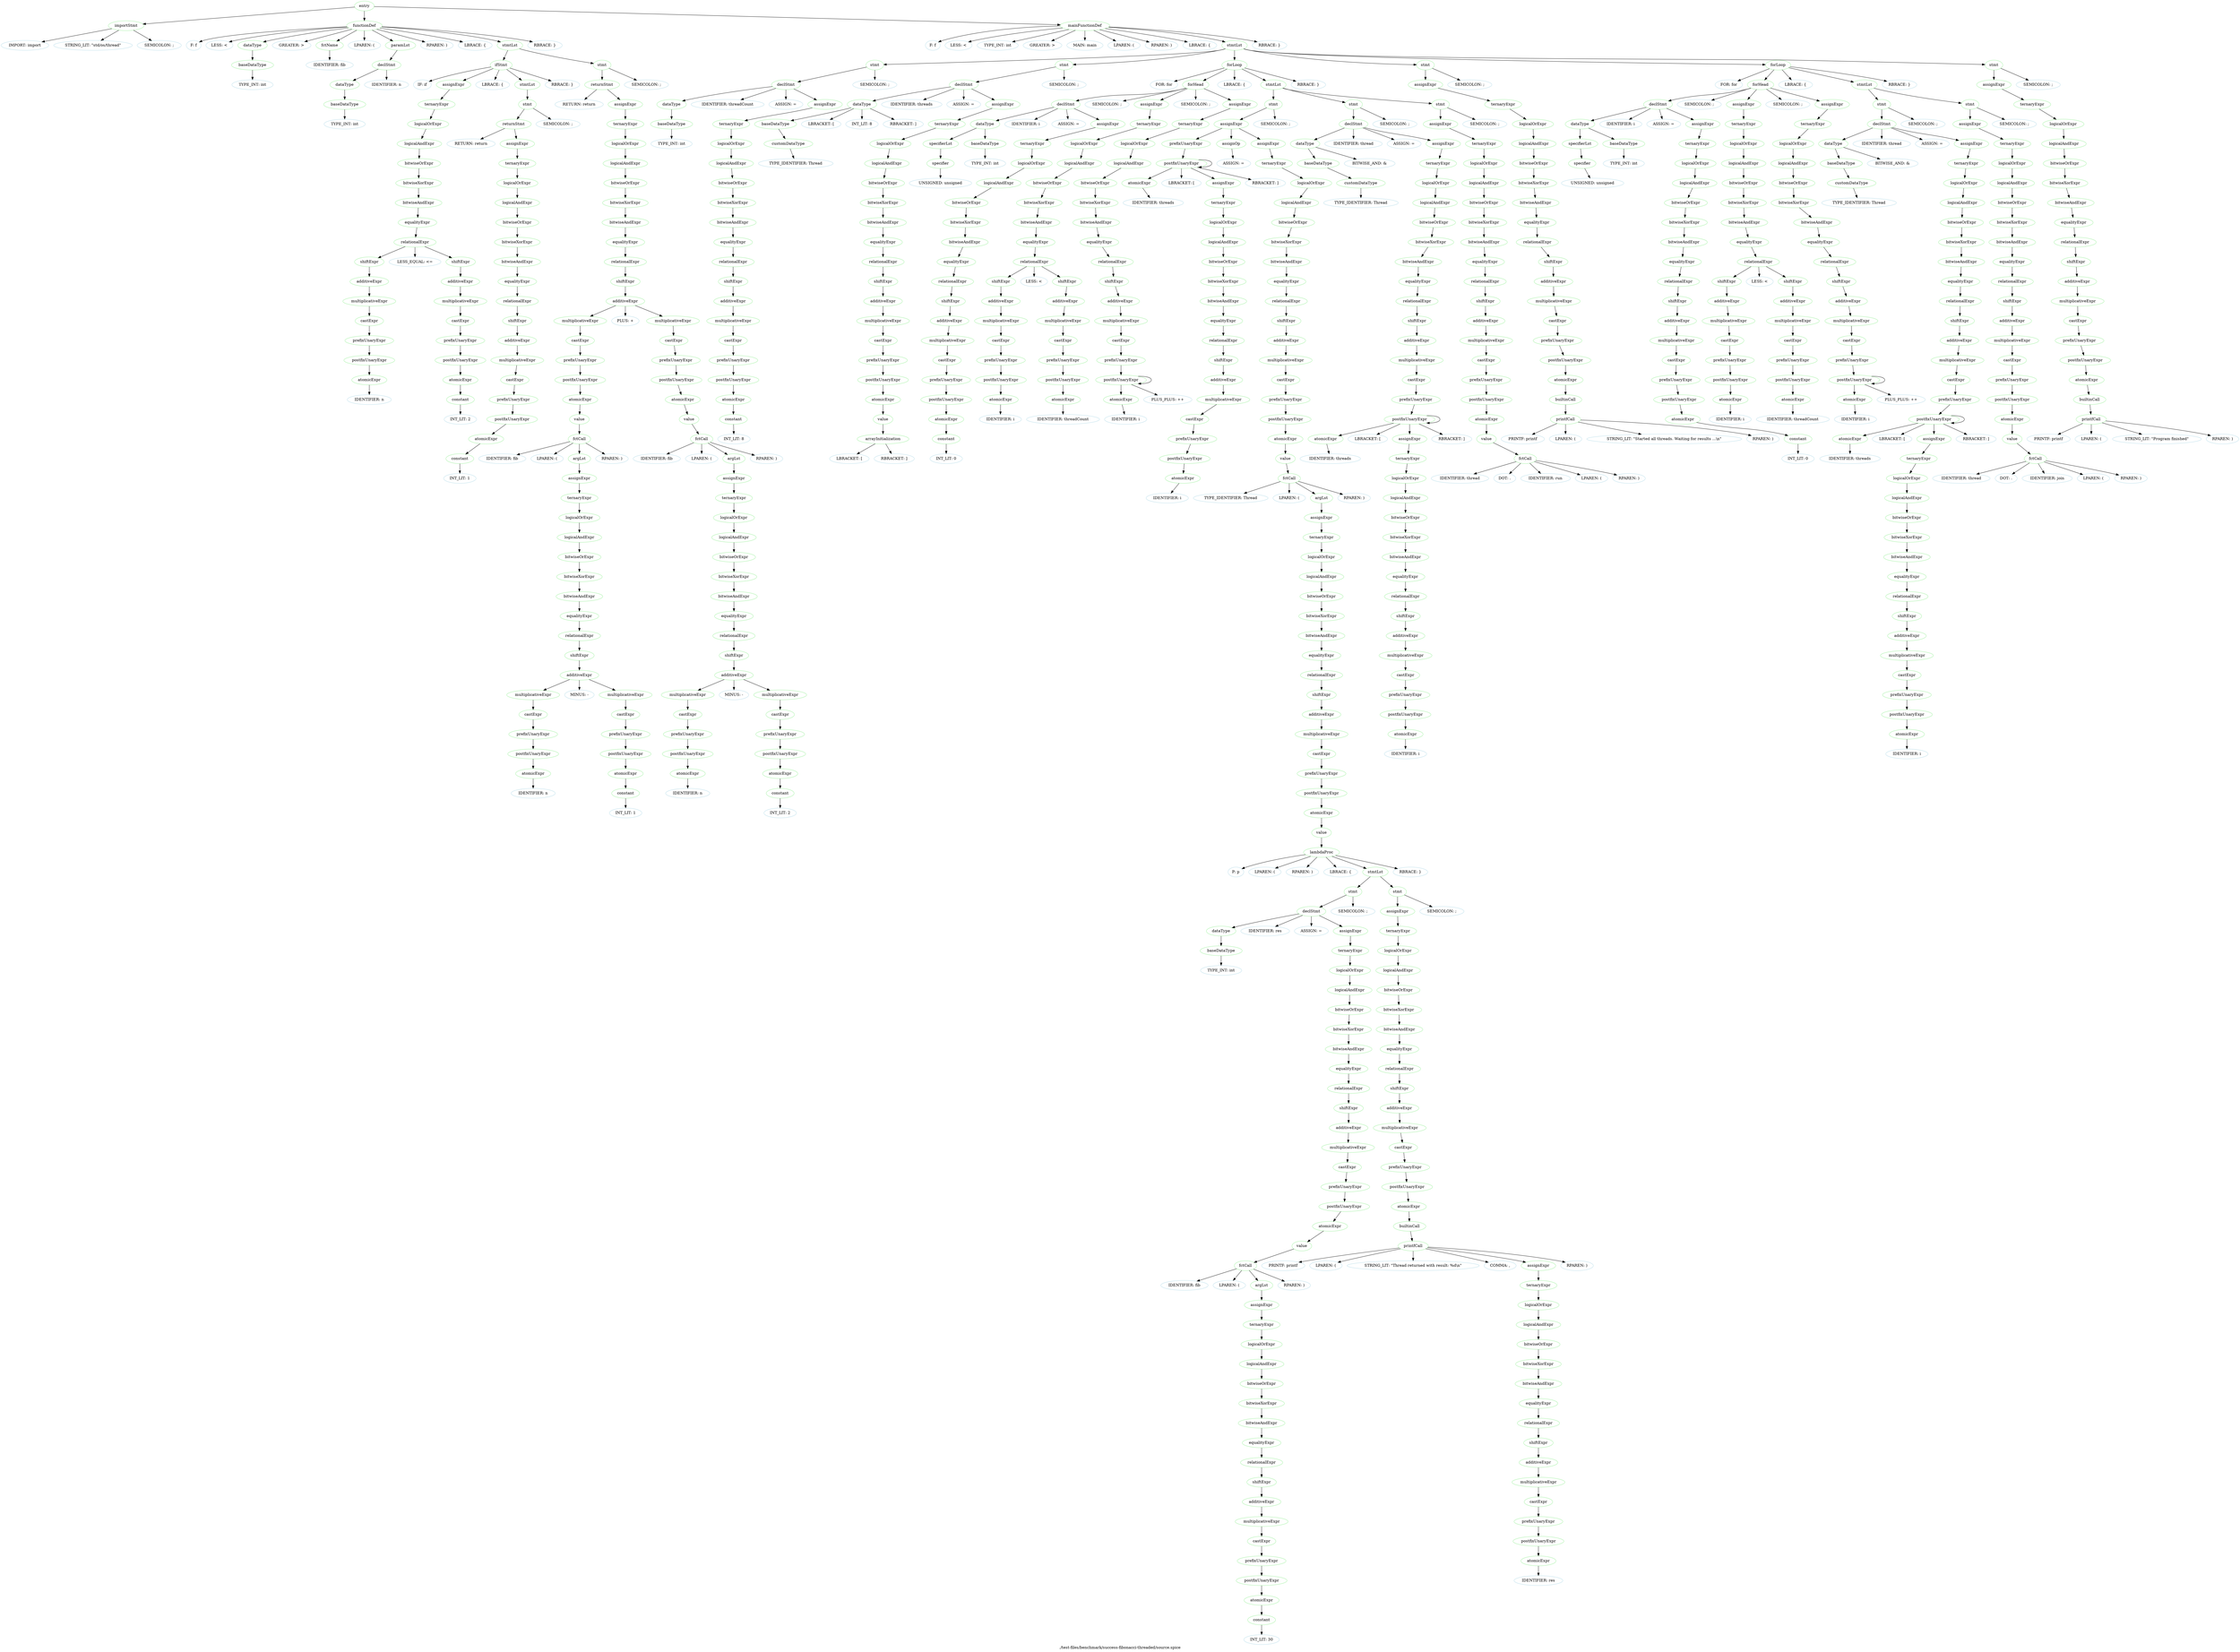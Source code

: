 digraph {
 rankdir="TB";
 label="./test-files/benchmark/success-fibonacci-threaded/source.spice";
 L1C0_entry [color="lightgreen",label="entry"];
 L1C0_importStmt [color="lightgreen",label="importStmt"];
 L1C0_entry -> L1C0_importStmt;
 L1C0 [color="lightblue",label="IMPORT: import"];
 L1C0_importStmt -> L1C0
 L1C7 [color="lightblue",label="STRING_LIT: \"std/os/thread\""];
 L1C0_importStmt -> L1C7
 L1C22 [color="lightblue",label="SEMICOLON: ;"];
 L1C0_importStmt -> L1C22
 L3C0_functionDef [color="lightgreen",label="functionDef"];
 L1C0_entry -> L3C0_functionDef;
 L3C0 [color="lightblue",label="F: f"];
 L3C0_functionDef -> L3C0
 L3C1 [color="lightblue",label="LESS: <"];
 L3C0_functionDef -> L3C1
 L3C2_dataType [color="lightgreen",label="dataType"];
 L3C0_functionDef -> L3C2_dataType;
 L3C2_baseDataType [color="lightgreen",label="baseDataType"];
 L3C2_dataType -> L3C2_baseDataType;
 L3C2 [color="lightblue",label="TYPE_INT: int"];
 L3C2_baseDataType -> L3C2
 L3C5 [color="lightblue",label="GREATER: >"];
 L3C0_functionDef -> L3C5
 L3C7_fctName [color="lightgreen",label="fctName"];
 L3C0_functionDef -> L3C7_fctName;
 L3C7 [color="lightblue",label="IDENTIFIER: fib"];
 L3C7_fctName -> L3C7
 L3C10 [color="lightblue",label="LPAREN: ("];
 L3C0_functionDef -> L3C10
 L3C11_paramLst [color="lightgreen",label="paramLst"];
 L3C0_functionDef -> L3C11_paramLst;
 L3C11_declStmt [color="lightgreen",label="declStmt"];
 L3C11_paramLst -> L3C11_declStmt;
 L3C11_dataType [color="lightgreen",label="dataType"];
 L3C11_declStmt -> L3C11_dataType;
 L3C11_baseDataType [color="lightgreen",label="baseDataType"];
 L3C11_dataType -> L3C11_baseDataType;
 L3C11 [color="lightblue",label="TYPE_INT: int"];
 L3C11_baseDataType -> L3C11
 L3C15 [color="lightblue",label="IDENTIFIER: n"];
 L3C11_declStmt -> L3C15
 L3C16 [color="lightblue",label="RPAREN: )"];
 L3C0_functionDef -> L3C16
 L3C18 [color="lightblue",label="LBRACE: {"];
 L3C0_functionDef -> L3C18
 L4C4_stmtLst [color="lightgreen",label="stmtLst"];
 L3C0_functionDef -> L4C4_stmtLst;
 L4C4_ifStmt [color="lightgreen",label="ifStmt"];
 L4C4_stmtLst -> L4C4_ifStmt;
 L4C4 [color="lightblue",label="IF: if"];
 L4C4_ifStmt -> L4C4
 L4C7_assignExpr [color="lightgreen",label="assignExpr"];
 L4C4_ifStmt -> L4C7_assignExpr;
 L4C7_ternaryExpr [color="lightgreen",label="ternaryExpr"];
 L4C7_assignExpr -> L4C7_ternaryExpr;
 L4C7_logicalOrExpr [color="lightgreen",label="logicalOrExpr"];
 L4C7_ternaryExpr -> L4C7_logicalOrExpr;
 L4C7_logicalAndExpr [color="lightgreen",label="logicalAndExpr"];
 L4C7_logicalOrExpr -> L4C7_logicalAndExpr;
 L4C7_bitwiseOrExpr [color="lightgreen",label="bitwiseOrExpr"];
 L4C7_logicalAndExpr -> L4C7_bitwiseOrExpr;
 L4C7_bitwiseXorExpr [color="lightgreen",label="bitwiseXorExpr"];
 L4C7_bitwiseOrExpr -> L4C7_bitwiseXorExpr;
 L4C7_bitwiseAndExpr [color="lightgreen",label="bitwiseAndExpr"];
 L4C7_bitwiseXorExpr -> L4C7_bitwiseAndExpr;
 L4C7_equalityExpr [color="lightgreen",label="equalityExpr"];
 L4C7_bitwiseAndExpr -> L4C7_equalityExpr;
 L4C7_relationalExpr [color="lightgreen",label="relationalExpr"];
 L4C7_equalityExpr -> L4C7_relationalExpr;
 L4C7_shiftExpr [color="lightgreen",label="shiftExpr"];
 L4C7_relationalExpr -> L4C7_shiftExpr;
 L4C7_additiveExpr [color="lightgreen",label="additiveExpr"];
 L4C7_shiftExpr -> L4C7_additiveExpr;
 L4C7_multiplicativeExpr [color="lightgreen",label="multiplicativeExpr"];
 L4C7_additiveExpr -> L4C7_multiplicativeExpr;
 L4C7_castExpr [color="lightgreen",label="castExpr"];
 L4C7_multiplicativeExpr -> L4C7_castExpr;
 L4C7_prefixUnaryExpr [color="lightgreen",label="prefixUnaryExpr"];
 L4C7_castExpr -> L4C7_prefixUnaryExpr;
 L4C7_postfixUnaryExpr [color="lightgreen",label="postfixUnaryExpr"];
 L4C7_prefixUnaryExpr -> L4C7_postfixUnaryExpr;
 L4C7_atomicExpr [color="lightgreen",label="atomicExpr"];
 L4C7_postfixUnaryExpr -> L4C7_atomicExpr;
 L4C7 [color="lightblue",label="IDENTIFIER: n"];
 L4C7_atomicExpr -> L4C7
 L4C9 [color="lightblue",label="LESS_EQUAL: <="];
 L4C7_relationalExpr -> L4C9
 L4C12_shiftExpr [color="lightgreen",label="shiftExpr"];
 L4C7_relationalExpr -> L4C12_shiftExpr;
 L4C12_additiveExpr [color="lightgreen",label="additiveExpr"];
 L4C12_shiftExpr -> L4C12_additiveExpr;
 L4C12_multiplicativeExpr [color="lightgreen",label="multiplicativeExpr"];
 L4C12_additiveExpr -> L4C12_multiplicativeExpr;
 L4C12_castExpr [color="lightgreen",label="castExpr"];
 L4C12_multiplicativeExpr -> L4C12_castExpr;
 L4C12_prefixUnaryExpr [color="lightgreen",label="prefixUnaryExpr"];
 L4C12_castExpr -> L4C12_prefixUnaryExpr;
 L4C12_postfixUnaryExpr [color="lightgreen",label="postfixUnaryExpr"];
 L4C12_prefixUnaryExpr -> L4C12_postfixUnaryExpr;
 L4C12_atomicExpr [color="lightgreen",label="atomicExpr"];
 L4C12_postfixUnaryExpr -> L4C12_atomicExpr;
 L4C12_constant [color="lightgreen",label="constant"];
 L4C12_atomicExpr -> L4C12_constant;
 L4C12 [color="lightblue",label="INT_LIT: 2"];
 L4C12_constant -> L4C12
 L4C14 [color="lightblue",label="LBRACE: {"];
 L4C4_ifStmt -> L4C14
 L4C16_stmtLst [color="lightgreen",label="stmtLst"];
 L4C4_ifStmt -> L4C16_stmtLst;
 L4C16_stmt [color="lightgreen",label="stmt"];
 L4C16_stmtLst -> L4C16_stmt;
 L4C16_returnStmt [color="lightgreen",label="returnStmt"];
 L4C16_stmt -> L4C16_returnStmt;
 L4C16 [color="lightblue",label="RETURN: return"];
 L4C16_returnStmt -> L4C16
 L4C23_assignExpr [color="lightgreen",label="assignExpr"];
 L4C16_returnStmt -> L4C23_assignExpr;
 L4C23_ternaryExpr [color="lightgreen",label="ternaryExpr"];
 L4C23_assignExpr -> L4C23_ternaryExpr;
 L4C23_logicalOrExpr [color="lightgreen",label="logicalOrExpr"];
 L4C23_ternaryExpr -> L4C23_logicalOrExpr;
 L4C23_logicalAndExpr [color="lightgreen",label="logicalAndExpr"];
 L4C23_logicalOrExpr -> L4C23_logicalAndExpr;
 L4C23_bitwiseOrExpr [color="lightgreen",label="bitwiseOrExpr"];
 L4C23_logicalAndExpr -> L4C23_bitwiseOrExpr;
 L4C23_bitwiseXorExpr [color="lightgreen",label="bitwiseXorExpr"];
 L4C23_bitwiseOrExpr -> L4C23_bitwiseXorExpr;
 L4C23_bitwiseAndExpr [color="lightgreen",label="bitwiseAndExpr"];
 L4C23_bitwiseXorExpr -> L4C23_bitwiseAndExpr;
 L4C23_equalityExpr [color="lightgreen",label="equalityExpr"];
 L4C23_bitwiseAndExpr -> L4C23_equalityExpr;
 L4C23_relationalExpr [color="lightgreen",label="relationalExpr"];
 L4C23_equalityExpr -> L4C23_relationalExpr;
 L4C23_shiftExpr [color="lightgreen",label="shiftExpr"];
 L4C23_relationalExpr -> L4C23_shiftExpr;
 L4C23_additiveExpr [color="lightgreen",label="additiveExpr"];
 L4C23_shiftExpr -> L4C23_additiveExpr;
 L4C23_multiplicativeExpr [color="lightgreen",label="multiplicativeExpr"];
 L4C23_additiveExpr -> L4C23_multiplicativeExpr;
 L4C23_castExpr [color="lightgreen",label="castExpr"];
 L4C23_multiplicativeExpr -> L4C23_castExpr;
 L4C23_prefixUnaryExpr [color="lightgreen",label="prefixUnaryExpr"];
 L4C23_castExpr -> L4C23_prefixUnaryExpr;
 L4C23_postfixUnaryExpr [color="lightgreen",label="postfixUnaryExpr"];
 L4C23_prefixUnaryExpr -> L4C23_postfixUnaryExpr;
 L4C23_atomicExpr [color="lightgreen",label="atomicExpr"];
 L4C23_postfixUnaryExpr -> L4C23_atomicExpr;
 L4C23_constant [color="lightgreen",label="constant"];
 L4C23_atomicExpr -> L4C23_constant;
 L4C23 [color="lightblue",label="INT_LIT: 1"];
 L4C23_constant -> L4C23
 L4C24 [color="lightblue",label="SEMICOLON: ;"];
 L4C16_stmt -> L4C24
 L4C26 [color="lightblue",label="RBRACE: }"];
 L4C4_ifStmt -> L4C26
 L5C4_stmt [color="lightgreen",label="stmt"];
 L4C4_stmtLst -> L5C4_stmt;
 L5C4_returnStmt [color="lightgreen",label="returnStmt"];
 L5C4_stmt -> L5C4_returnStmt;
 L5C4 [color="lightblue",label="RETURN: return"];
 L5C4_returnStmt -> L5C4
 L5C11_assignExpr [color="lightgreen",label="assignExpr"];
 L5C4_returnStmt -> L5C11_assignExpr;
 L5C11_ternaryExpr [color="lightgreen",label="ternaryExpr"];
 L5C11_assignExpr -> L5C11_ternaryExpr;
 L5C11_logicalOrExpr [color="lightgreen",label="logicalOrExpr"];
 L5C11_ternaryExpr -> L5C11_logicalOrExpr;
 L5C11_logicalAndExpr [color="lightgreen",label="logicalAndExpr"];
 L5C11_logicalOrExpr -> L5C11_logicalAndExpr;
 L5C11_bitwiseOrExpr [color="lightgreen",label="bitwiseOrExpr"];
 L5C11_logicalAndExpr -> L5C11_bitwiseOrExpr;
 L5C11_bitwiseXorExpr [color="lightgreen",label="bitwiseXorExpr"];
 L5C11_bitwiseOrExpr -> L5C11_bitwiseXorExpr;
 L5C11_bitwiseAndExpr [color="lightgreen",label="bitwiseAndExpr"];
 L5C11_bitwiseXorExpr -> L5C11_bitwiseAndExpr;
 L5C11_equalityExpr [color="lightgreen",label="equalityExpr"];
 L5C11_bitwiseAndExpr -> L5C11_equalityExpr;
 L5C11_relationalExpr [color="lightgreen",label="relationalExpr"];
 L5C11_equalityExpr -> L5C11_relationalExpr;
 L5C11_shiftExpr [color="lightgreen",label="shiftExpr"];
 L5C11_relationalExpr -> L5C11_shiftExpr;
 L5C11_additiveExpr [color="lightgreen",label="additiveExpr"];
 L5C11_shiftExpr -> L5C11_additiveExpr;
 L5C11_multiplicativeExpr [color="lightgreen",label="multiplicativeExpr"];
 L5C11_additiveExpr -> L5C11_multiplicativeExpr;
 L5C11_castExpr [color="lightgreen",label="castExpr"];
 L5C11_multiplicativeExpr -> L5C11_castExpr;
 L5C11_prefixUnaryExpr [color="lightgreen",label="prefixUnaryExpr"];
 L5C11_castExpr -> L5C11_prefixUnaryExpr;
 L5C11_postfixUnaryExpr [color="lightgreen",label="postfixUnaryExpr"];
 L5C11_prefixUnaryExpr -> L5C11_postfixUnaryExpr;
 L5C11_atomicExpr [color="lightgreen",label="atomicExpr"];
 L5C11_postfixUnaryExpr -> L5C11_atomicExpr;
 L5C11_value [color="lightgreen",label="value"];
 L5C11_atomicExpr -> L5C11_value;
 L5C11_fctCall [color="lightgreen",label="fctCall"];
 L5C11_value -> L5C11_fctCall;
 L5C11 [color="lightblue",label="IDENTIFIER: fib"];
 L5C11_fctCall -> L5C11
 L5C14 [color="lightblue",label="LPAREN: ("];
 L5C11_fctCall -> L5C14
 L5C15_argLst [color="lightgreen",label="argLst"];
 L5C11_fctCall -> L5C15_argLst;
 L5C15_assignExpr [color="lightgreen",label="assignExpr"];
 L5C15_argLst -> L5C15_assignExpr;
 L5C15_ternaryExpr [color="lightgreen",label="ternaryExpr"];
 L5C15_assignExpr -> L5C15_ternaryExpr;
 L5C15_logicalOrExpr [color="lightgreen",label="logicalOrExpr"];
 L5C15_ternaryExpr -> L5C15_logicalOrExpr;
 L5C15_logicalAndExpr [color="lightgreen",label="logicalAndExpr"];
 L5C15_logicalOrExpr -> L5C15_logicalAndExpr;
 L5C15_bitwiseOrExpr [color="lightgreen",label="bitwiseOrExpr"];
 L5C15_logicalAndExpr -> L5C15_bitwiseOrExpr;
 L5C15_bitwiseXorExpr [color="lightgreen",label="bitwiseXorExpr"];
 L5C15_bitwiseOrExpr -> L5C15_bitwiseXorExpr;
 L5C15_bitwiseAndExpr [color="lightgreen",label="bitwiseAndExpr"];
 L5C15_bitwiseXorExpr -> L5C15_bitwiseAndExpr;
 L5C15_equalityExpr [color="lightgreen",label="equalityExpr"];
 L5C15_bitwiseAndExpr -> L5C15_equalityExpr;
 L5C15_relationalExpr [color="lightgreen",label="relationalExpr"];
 L5C15_equalityExpr -> L5C15_relationalExpr;
 L5C15_shiftExpr [color="lightgreen",label="shiftExpr"];
 L5C15_relationalExpr -> L5C15_shiftExpr;
 L5C15_additiveExpr [color="lightgreen",label="additiveExpr"];
 L5C15_shiftExpr -> L5C15_additiveExpr;
 L5C15_multiplicativeExpr [color="lightgreen",label="multiplicativeExpr"];
 L5C15_additiveExpr -> L5C15_multiplicativeExpr;
 L5C15_castExpr [color="lightgreen",label="castExpr"];
 L5C15_multiplicativeExpr -> L5C15_castExpr;
 L5C15_prefixUnaryExpr [color="lightgreen",label="prefixUnaryExpr"];
 L5C15_castExpr -> L5C15_prefixUnaryExpr;
 L5C15_postfixUnaryExpr [color="lightgreen",label="postfixUnaryExpr"];
 L5C15_prefixUnaryExpr -> L5C15_postfixUnaryExpr;
 L5C15_atomicExpr [color="lightgreen",label="atomicExpr"];
 L5C15_postfixUnaryExpr -> L5C15_atomicExpr;
 L5C15 [color="lightblue",label="IDENTIFIER: n"];
 L5C15_atomicExpr -> L5C15
 L5C17 [color="lightblue",label="MINUS: -"];
 L5C15_additiveExpr -> L5C17
 L5C19_multiplicativeExpr [color="lightgreen",label="multiplicativeExpr"];
 L5C15_additiveExpr -> L5C19_multiplicativeExpr;
 L5C19_castExpr [color="lightgreen",label="castExpr"];
 L5C19_multiplicativeExpr -> L5C19_castExpr;
 L5C19_prefixUnaryExpr [color="lightgreen",label="prefixUnaryExpr"];
 L5C19_castExpr -> L5C19_prefixUnaryExpr;
 L5C19_postfixUnaryExpr [color="lightgreen",label="postfixUnaryExpr"];
 L5C19_prefixUnaryExpr -> L5C19_postfixUnaryExpr;
 L5C19_atomicExpr [color="lightgreen",label="atomicExpr"];
 L5C19_postfixUnaryExpr -> L5C19_atomicExpr;
 L5C19_constant [color="lightgreen",label="constant"];
 L5C19_atomicExpr -> L5C19_constant;
 L5C19 [color="lightblue",label="INT_LIT: 1"];
 L5C19_constant -> L5C19
 L5C20 [color="lightblue",label="RPAREN: )"];
 L5C11_fctCall -> L5C20
 L5C22 [color="lightblue",label="PLUS: +"];
 L5C11_additiveExpr -> L5C22
 L5C24_multiplicativeExpr [color="lightgreen",label="multiplicativeExpr"];
 L5C11_additiveExpr -> L5C24_multiplicativeExpr;
 L5C24_castExpr [color="lightgreen",label="castExpr"];
 L5C24_multiplicativeExpr -> L5C24_castExpr;
 L5C24_prefixUnaryExpr [color="lightgreen",label="prefixUnaryExpr"];
 L5C24_castExpr -> L5C24_prefixUnaryExpr;
 L5C24_postfixUnaryExpr [color="lightgreen",label="postfixUnaryExpr"];
 L5C24_prefixUnaryExpr -> L5C24_postfixUnaryExpr;
 L5C24_atomicExpr [color="lightgreen",label="atomicExpr"];
 L5C24_postfixUnaryExpr -> L5C24_atomicExpr;
 L5C24_value [color="lightgreen",label="value"];
 L5C24_atomicExpr -> L5C24_value;
 L5C24_fctCall [color="lightgreen",label="fctCall"];
 L5C24_value -> L5C24_fctCall;
 L5C24 [color="lightblue",label="IDENTIFIER: fib"];
 L5C24_fctCall -> L5C24
 L5C27 [color="lightblue",label="LPAREN: ("];
 L5C24_fctCall -> L5C27
 L5C28_argLst [color="lightgreen",label="argLst"];
 L5C24_fctCall -> L5C28_argLst;
 L5C28_assignExpr [color="lightgreen",label="assignExpr"];
 L5C28_argLst -> L5C28_assignExpr;
 L5C28_ternaryExpr [color="lightgreen",label="ternaryExpr"];
 L5C28_assignExpr -> L5C28_ternaryExpr;
 L5C28_logicalOrExpr [color="lightgreen",label="logicalOrExpr"];
 L5C28_ternaryExpr -> L5C28_logicalOrExpr;
 L5C28_logicalAndExpr [color="lightgreen",label="logicalAndExpr"];
 L5C28_logicalOrExpr -> L5C28_logicalAndExpr;
 L5C28_bitwiseOrExpr [color="lightgreen",label="bitwiseOrExpr"];
 L5C28_logicalAndExpr -> L5C28_bitwiseOrExpr;
 L5C28_bitwiseXorExpr [color="lightgreen",label="bitwiseXorExpr"];
 L5C28_bitwiseOrExpr -> L5C28_bitwiseXorExpr;
 L5C28_bitwiseAndExpr [color="lightgreen",label="bitwiseAndExpr"];
 L5C28_bitwiseXorExpr -> L5C28_bitwiseAndExpr;
 L5C28_equalityExpr [color="lightgreen",label="equalityExpr"];
 L5C28_bitwiseAndExpr -> L5C28_equalityExpr;
 L5C28_relationalExpr [color="lightgreen",label="relationalExpr"];
 L5C28_equalityExpr -> L5C28_relationalExpr;
 L5C28_shiftExpr [color="lightgreen",label="shiftExpr"];
 L5C28_relationalExpr -> L5C28_shiftExpr;
 L5C28_additiveExpr [color="lightgreen",label="additiveExpr"];
 L5C28_shiftExpr -> L5C28_additiveExpr;
 L5C28_multiplicativeExpr [color="lightgreen",label="multiplicativeExpr"];
 L5C28_additiveExpr -> L5C28_multiplicativeExpr;
 L5C28_castExpr [color="lightgreen",label="castExpr"];
 L5C28_multiplicativeExpr -> L5C28_castExpr;
 L5C28_prefixUnaryExpr [color="lightgreen",label="prefixUnaryExpr"];
 L5C28_castExpr -> L5C28_prefixUnaryExpr;
 L5C28_postfixUnaryExpr [color="lightgreen",label="postfixUnaryExpr"];
 L5C28_prefixUnaryExpr -> L5C28_postfixUnaryExpr;
 L5C28_atomicExpr [color="lightgreen",label="atomicExpr"];
 L5C28_postfixUnaryExpr -> L5C28_atomicExpr;
 L5C28 [color="lightblue",label="IDENTIFIER: n"];
 L5C28_atomicExpr -> L5C28
 L5C30 [color="lightblue",label="MINUS: -"];
 L5C28_additiveExpr -> L5C30
 L5C32_multiplicativeExpr [color="lightgreen",label="multiplicativeExpr"];
 L5C28_additiveExpr -> L5C32_multiplicativeExpr;
 L5C32_castExpr [color="lightgreen",label="castExpr"];
 L5C32_multiplicativeExpr -> L5C32_castExpr;
 L5C32_prefixUnaryExpr [color="lightgreen",label="prefixUnaryExpr"];
 L5C32_castExpr -> L5C32_prefixUnaryExpr;
 L5C32_postfixUnaryExpr [color="lightgreen",label="postfixUnaryExpr"];
 L5C32_prefixUnaryExpr -> L5C32_postfixUnaryExpr;
 L5C32_atomicExpr [color="lightgreen",label="atomicExpr"];
 L5C32_postfixUnaryExpr -> L5C32_atomicExpr;
 L5C32_constant [color="lightgreen",label="constant"];
 L5C32_atomicExpr -> L5C32_constant;
 L5C32 [color="lightblue",label="INT_LIT: 2"];
 L5C32_constant -> L5C32
 L5C33 [color="lightblue",label="RPAREN: )"];
 L5C24_fctCall -> L5C33
 L5C34 [color="lightblue",label="SEMICOLON: ;"];
 L5C4_stmt -> L5C34
 L6C0 [color="lightblue",label="RBRACE: }"];
 L3C0_functionDef -> L6C0
 L8C0_mainFunctionDef [color="lightgreen",label="mainFunctionDef"];
 L1C0_entry -> L8C0_mainFunctionDef;
 L8C0 [color="lightblue",label="F: f"];
 L8C0_mainFunctionDef -> L8C0
 L8C1 [color="lightblue",label="LESS: <"];
 L8C0_mainFunctionDef -> L8C1
 L8C2 [color="lightblue",label="TYPE_INT: int"];
 L8C0_mainFunctionDef -> L8C2
 L8C5 [color="lightblue",label="GREATER: >"];
 L8C0_mainFunctionDef -> L8C5
 L8C7 [color="lightblue",label="MAIN: main"];
 L8C0_mainFunctionDef -> L8C7
 L8C11 [color="lightblue",label="LPAREN: ("];
 L8C0_mainFunctionDef -> L8C11
 L8C12 [color="lightblue",label="RPAREN: )"];
 L8C0_mainFunctionDef -> L8C12
 L8C14 [color="lightblue",label="LBRACE: {"];
 L8C0_mainFunctionDef -> L8C14
 L9C4_stmtLst [color="lightgreen",label="stmtLst"];
 L8C0_mainFunctionDef -> L9C4_stmtLst;
 L9C4_stmt [color="lightgreen",label="stmt"];
 L9C4_stmtLst -> L9C4_stmt;
 L9C4_declStmt [color="lightgreen",label="declStmt"];
 L9C4_stmt -> L9C4_declStmt;
 L9C4_dataType [color="lightgreen",label="dataType"];
 L9C4_declStmt -> L9C4_dataType;
 L9C4_baseDataType [color="lightgreen",label="baseDataType"];
 L9C4_dataType -> L9C4_baseDataType;
 L9C4 [color="lightblue",label="TYPE_INT: int"];
 L9C4_baseDataType -> L9C4
 L9C8 [color="lightblue",label="IDENTIFIER: threadCount"];
 L9C4_declStmt -> L9C8
 L9C20 [color="lightblue",label="ASSIGN: ="];
 L9C4_declStmt -> L9C20
 L9C22_assignExpr [color="lightgreen",label="assignExpr"];
 L9C4_declStmt -> L9C22_assignExpr;
 L9C22_ternaryExpr [color="lightgreen",label="ternaryExpr"];
 L9C22_assignExpr -> L9C22_ternaryExpr;
 L9C22_logicalOrExpr [color="lightgreen",label="logicalOrExpr"];
 L9C22_ternaryExpr -> L9C22_logicalOrExpr;
 L9C22_logicalAndExpr [color="lightgreen",label="logicalAndExpr"];
 L9C22_logicalOrExpr -> L9C22_logicalAndExpr;
 L9C22_bitwiseOrExpr [color="lightgreen",label="bitwiseOrExpr"];
 L9C22_logicalAndExpr -> L9C22_bitwiseOrExpr;
 L9C22_bitwiseXorExpr [color="lightgreen",label="bitwiseXorExpr"];
 L9C22_bitwiseOrExpr -> L9C22_bitwiseXorExpr;
 L9C22_bitwiseAndExpr [color="lightgreen",label="bitwiseAndExpr"];
 L9C22_bitwiseXorExpr -> L9C22_bitwiseAndExpr;
 L9C22_equalityExpr [color="lightgreen",label="equalityExpr"];
 L9C22_bitwiseAndExpr -> L9C22_equalityExpr;
 L9C22_relationalExpr [color="lightgreen",label="relationalExpr"];
 L9C22_equalityExpr -> L9C22_relationalExpr;
 L9C22_shiftExpr [color="lightgreen",label="shiftExpr"];
 L9C22_relationalExpr -> L9C22_shiftExpr;
 L9C22_additiveExpr [color="lightgreen",label="additiveExpr"];
 L9C22_shiftExpr -> L9C22_additiveExpr;
 L9C22_multiplicativeExpr [color="lightgreen",label="multiplicativeExpr"];
 L9C22_additiveExpr -> L9C22_multiplicativeExpr;
 L9C22_castExpr [color="lightgreen",label="castExpr"];
 L9C22_multiplicativeExpr -> L9C22_castExpr;
 L9C22_prefixUnaryExpr [color="lightgreen",label="prefixUnaryExpr"];
 L9C22_castExpr -> L9C22_prefixUnaryExpr;
 L9C22_postfixUnaryExpr [color="lightgreen",label="postfixUnaryExpr"];
 L9C22_prefixUnaryExpr -> L9C22_postfixUnaryExpr;
 L9C22_atomicExpr [color="lightgreen",label="atomicExpr"];
 L9C22_postfixUnaryExpr -> L9C22_atomicExpr;
 L9C22_constant [color="lightgreen",label="constant"];
 L9C22_atomicExpr -> L9C22_constant;
 L9C22 [color="lightblue",label="INT_LIT: 8"];
 L9C22_constant -> L9C22
 L9C23 [color="lightblue",label="SEMICOLON: ;"];
 L9C4_stmt -> L9C23
 L10C4_stmt [color="lightgreen",label="stmt"];
 L9C4_stmtLst -> L10C4_stmt;
 L10C4_declStmt [color="lightgreen",label="declStmt"];
 L10C4_stmt -> L10C4_declStmt;
 L10C4_dataType [color="lightgreen",label="dataType"];
 L10C4_declStmt -> L10C4_dataType;
 L10C4_baseDataType [color="lightgreen",label="baseDataType"];
 L10C4_dataType -> L10C4_baseDataType;
 L10C4_customDataType [color="lightgreen",label="customDataType"];
 L10C4_baseDataType -> L10C4_customDataType;
 L10C4 [color="lightblue",label="TYPE_IDENTIFIER: Thread"];
 L10C4_customDataType -> L10C4
 L10C10 [color="lightblue",label="LBRACKET: ["];
 L10C4_dataType -> L10C10
 L10C11 [color="lightblue",label="INT_LIT: 8"];
 L10C4_dataType -> L10C11
 L10C12 [color="lightblue",label="RBRACKET: ]"];
 L10C4_dataType -> L10C12
 L10C14 [color="lightblue",label="IDENTIFIER: threads"];
 L10C4_declStmt -> L10C14
 L10C22 [color="lightblue",label="ASSIGN: ="];
 L10C4_declStmt -> L10C22
 L10C24_assignExpr [color="lightgreen",label="assignExpr"];
 L10C4_declStmt -> L10C24_assignExpr;
 L10C24_ternaryExpr [color="lightgreen",label="ternaryExpr"];
 L10C24_assignExpr -> L10C24_ternaryExpr;
 L10C24_logicalOrExpr [color="lightgreen",label="logicalOrExpr"];
 L10C24_ternaryExpr -> L10C24_logicalOrExpr;
 L10C24_logicalAndExpr [color="lightgreen",label="logicalAndExpr"];
 L10C24_logicalOrExpr -> L10C24_logicalAndExpr;
 L10C24_bitwiseOrExpr [color="lightgreen",label="bitwiseOrExpr"];
 L10C24_logicalAndExpr -> L10C24_bitwiseOrExpr;
 L10C24_bitwiseXorExpr [color="lightgreen",label="bitwiseXorExpr"];
 L10C24_bitwiseOrExpr -> L10C24_bitwiseXorExpr;
 L10C24_bitwiseAndExpr [color="lightgreen",label="bitwiseAndExpr"];
 L10C24_bitwiseXorExpr -> L10C24_bitwiseAndExpr;
 L10C24_equalityExpr [color="lightgreen",label="equalityExpr"];
 L10C24_bitwiseAndExpr -> L10C24_equalityExpr;
 L10C24_relationalExpr [color="lightgreen",label="relationalExpr"];
 L10C24_equalityExpr -> L10C24_relationalExpr;
 L10C24_shiftExpr [color="lightgreen",label="shiftExpr"];
 L10C24_relationalExpr -> L10C24_shiftExpr;
 L10C24_additiveExpr [color="lightgreen",label="additiveExpr"];
 L10C24_shiftExpr -> L10C24_additiveExpr;
 L10C24_multiplicativeExpr [color="lightgreen",label="multiplicativeExpr"];
 L10C24_additiveExpr -> L10C24_multiplicativeExpr;
 L10C24_castExpr [color="lightgreen",label="castExpr"];
 L10C24_multiplicativeExpr -> L10C24_castExpr;
 L10C24_prefixUnaryExpr [color="lightgreen",label="prefixUnaryExpr"];
 L10C24_castExpr -> L10C24_prefixUnaryExpr;
 L10C24_postfixUnaryExpr [color="lightgreen",label="postfixUnaryExpr"];
 L10C24_prefixUnaryExpr -> L10C24_postfixUnaryExpr;
 L10C24_atomicExpr [color="lightgreen",label="atomicExpr"];
 L10C24_postfixUnaryExpr -> L10C24_atomicExpr;
 L10C24_value [color="lightgreen",label="value"];
 L10C24_atomicExpr -> L10C24_value;
 L10C24_arrayInitialization [color="lightgreen",label="arrayInitialization"];
 L10C24_value -> L10C24_arrayInitialization;
 L10C24 [color="lightblue",label="LBRACKET: ["];
 L10C24_arrayInitialization -> L10C24
 L10C25 [color="lightblue",label="RBRACKET: ]"];
 L10C24_arrayInitialization -> L10C25
 L10C26 [color="lightblue",label="SEMICOLON: ;"];
 L10C4_stmt -> L10C26
 L11C4_forLoop [color="lightgreen",label="forLoop"];
 L9C4_stmtLst -> L11C4_forLoop;
 L11C4 [color="lightblue",label="FOR: for"];
 L11C4_forLoop -> L11C4
 L11C8_forHead [color="lightgreen",label="forHead"];
 L11C4_forLoop -> L11C8_forHead;
 L11C8_declStmt [color="lightgreen",label="declStmt"];
 L11C8_forHead -> L11C8_declStmt;
 L11C8_dataType [color="lightgreen",label="dataType"];
 L11C8_declStmt -> L11C8_dataType;
 L11C8_specifierLst [color="lightgreen",label="specifierLst"];
 L11C8_dataType -> L11C8_specifierLst;
 L11C8_specifier [color="lightgreen",label="specifier"];
 L11C8_specifierLst -> L11C8_specifier;
 L11C8 [color="lightblue",label="UNSIGNED: unsigned"];
 L11C8_specifier -> L11C8
 L11C17_baseDataType [color="lightgreen",label="baseDataType"];
 L11C8_dataType -> L11C17_baseDataType;
 L11C17 [color="lightblue",label="TYPE_INT: int"];
 L11C17_baseDataType -> L11C17
 L11C21 [color="lightblue",label="IDENTIFIER: i"];
 L11C8_declStmt -> L11C21
 L11C23 [color="lightblue",label="ASSIGN: ="];
 L11C8_declStmt -> L11C23
 L11C25_assignExpr [color="lightgreen",label="assignExpr"];
 L11C8_declStmt -> L11C25_assignExpr;
 L11C25_ternaryExpr [color="lightgreen",label="ternaryExpr"];
 L11C25_assignExpr -> L11C25_ternaryExpr;
 L11C25_logicalOrExpr [color="lightgreen",label="logicalOrExpr"];
 L11C25_ternaryExpr -> L11C25_logicalOrExpr;
 L11C25_logicalAndExpr [color="lightgreen",label="logicalAndExpr"];
 L11C25_logicalOrExpr -> L11C25_logicalAndExpr;
 L11C25_bitwiseOrExpr [color="lightgreen",label="bitwiseOrExpr"];
 L11C25_logicalAndExpr -> L11C25_bitwiseOrExpr;
 L11C25_bitwiseXorExpr [color="lightgreen",label="bitwiseXorExpr"];
 L11C25_bitwiseOrExpr -> L11C25_bitwiseXorExpr;
 L11C25_bitwiseAndExpr [color="lightgreen",label="bitwiseAndExpr"];
 L11C25_bitwiseXorExpr -> L11C25_bitwiseAndExpr;
 L11C25_equalityExpr [color="lightgreen",label="equalityExpr"];
 L11C25_bitwiseAndExpr -> L11C25_equalityExpr;
 L11C25_relationalExpr [color="lightgreen",label="relationalExpr"];
 L11C25_equalityExpr -> L11C25_relationalExpr;
 L11C25_shiftExpr [color="lightgreen",label="shiftExpr"];
 L11C25_relationalExpr -> L11C25_shiftExpr;
 L11C25_additiveExpr [color="lightgreen",label="additiveExpr"];
 L11C25_shiftExpr -> L11C25_additiveExpr;
 L11C25_multiplicativeExpr [color="lightgreen",label="multiplicativeExpr"];
 L11C25_additiveExpr -> L11C25_multiplicativeExpr;
 L11C25_castExpr [color="lightgreen",label="castExpr"];
 L11C25_multiplicativeExpr -> L11C25_castExpr;
 L11C25_prefixUnaryExpr [color="lightgreen",label="prefixUnaryExpr"];
 L11C25_castExpr -> L11C25_prefixUnaryExpr;
 L11C25_postfixUnaryExpr [color="lightgreen",label="postfixUnaryExpr"];
 L11C25_prefixUnaryExpr -> L11C25_postfixUnaryExpr;
 L11C25_atomicExpr [color="lightgreen",label="atomicExpr"];
 L11C25_postfixUnaryExpr -> L11C25_atomicExpr;
 L11C25_constant [color="lightgreen",label="constant"];
 L11C25_atomicExpr -> L11C25_constant;
 L11C25 [color="lightblue",label="INT_LIT: 0"];
 L11C25_constant -> L11C25
 L11C26 [color="lightblue",label="SEMICOLON: ;"];
 L11C8_forHead -> L11C26
 L11C28_assignExpr [color="lightgreen",label="assignExpr"];
 L11C8_forHead -> L11C28_assignExpr;
 L11C28_ternaryExpr [color="lightgreen",label="ternaryExpr"];
 L11C28_assignExpr -> L11C28_ternaryExpr;
 L11C28_logicalOrExpr [color="lightgreen",label="logicalOrExpr"];
 L11C28_ternaryExpr -> L11C28_logicalOrExpr;
 L11C28_logicalAndExpr [color="lightgreen",label="logicalAndExpr"];
 L11C28_logicalOrExpr -> L11C28_logicalAndExpr;
 L11C28_bitwiseOrExpr [color="lightgreen",label="bitwiseOrExpr"];
 L11C28_logicalAndExpr -> L11C28_bitwiseOrExpr;
 L11C28_bitwiseXorExpr [color="lightgreen",label="bitwiseXorExpr"];
 L11C28_bitwiseOrExpr -> L11C28_bitwiseXorExpr;
 L11C28_bitwiseAndExpr [color="lightgreen",label="bitwiseAndExpr"];
 L11C28_bitwiseXorExpr -> L11C28_bitwiseAndExpr;
 L11C28_equalityExpr [color="lightgreen",label="equalityExpr"];
 L11C28_bitwiseAndExpr -> L11C28_equalityExpr;
 L11C28_relationalExpr [color="lightgreen",label="relationalExpr"];
 L11C28_equalityExpr -> L11C28_relationalExpr;
 L11C28_shiftExpr [color="lightgreen",label="shiftExpr"];
 L11C28_relationalExpr -> L11C28_shiftExpr;
 L11C28_additiveExpr [color="lightgreen",label="additiveExpr"];
 L11C28_shiftExpr -> L11C28_additiveExpr;
 L11C28_multiplicativeExpr [color="lightgreen",label="multiplicativeExpr"];
 L11C28_additiveExpr -> L11C28_multiplicativeExpr;
 L11C28_castExpr [color="lightgreen",label="castExpr"];
 L11C28_multiplicativeExpr -> L11C28_castExpr;
 L11C28_prefixUnaryExpr [color="lightgreen",label="prefixUnaryExpr"];
 L11C28_castExpr -> L11C28_prefixUnaryExpr;
 L11C28_postfixUnaryExpr [color="lightgreen",label="postfixUnaryExpr"];
 L11C28_prefixUnaryExpr -> L11C28_postfixUnaryExpr;
 L11C28_atomicExpr [color="lightgreen",label="atomicExpr"];
 L11C28_postfixUnaryExpr -> L11C28_atomicExpr;
 L11C28 [color="lightblue",label="IDENTIFIER: i"];
 L11C28_atomicExpr -> L11C28
 L11C30 [color="lightblue",label="LESS: <"];
 L11C28_relationalExpr -> L11C30
 L11C32_shiftExpr [color="lightgreen",label="shiftExpr"];
 L11C28_relationalExpr -> L11C32_shiftExpr;
 L11C32_additiveExpr [color="lightgreen",label="additiveExpr"];
 L11C32_shiftExpr -> L11C32_additiveExpr;
 L11C32_multiplicativeExpr [color="lightgreen",label="multiplicativeExpr"];
 L11C32_additiveExpr -> L11C32_multiplicativeExpr;
 L11C32_castExpr [color="lightgreen",label="castExpr"];
 L11C32_multiplicativeExpr -> L11C32_castExpr;
 L11C32_prefixUnaryExpr [color="lightgreen",label="prefixUnaryExpr"];
 L11C32_castExpr -> L11C32_prefixUnaryExpr;
 L11C32_postfixUnaryExpr [color="lightgreen",label="postfixUnaryExpr"];
 L11C32_prefixUnaryExpr -> L11C32_postfixUnaryExpr;
 L11C32_atomicExpr [color="lightgreen",label="atomicExpr"];
 L11C32_postfixUnaryExpr -> L11C32_atomicExpr;
 L11C32 [color="lightblue",label="IDENTIFIER: threadCount"];
 L11C32_atomicExpr -> L11C32
 L11C43 [color="lightblue",label="SEMICOLON: ;"];
 L11C8_forHead -> L11C43
 L11C45_assignExpr [color="lightgreen",label="assignExpr"];
 L11C8_forHead -> L11C45_assignExpr;
 L11C45_ternaryExpr [color="lightgreen",label="ternaryExpr"];
 L11C45_assignExpr -> L11C45_ternaryExpr;
 L11C45_logicalOrExpr [color="lightgreen",label="logicalOrExpr"];
 L11C45_ternaryExpr -> L11C45_logicalOrExpr;
 L11C45_logicalAndExpr [color="lightgreen",label="logicalAndExpr"];
 L11C45_logicalOrExpr -> L11C45_logicalAndExpr;
 L11C45_bitwiseOrExpr [color="lightgreen",label="bitwiseOrExpr"];
 L11C45_logicalAndExpr -> L11C45_bitwiseOrExpr;
 L11C45_bitwiseXorExpr [color="lightgreen",label="bitwiseXorExpr"];
 L11C45_bitwiseOrExpr -> L11C45_bitwiseXorExpr;
 L11C45_bitwiseAndExpr [color="lightgreen",label="bitwiseAndExpr"];
 L11C45_bitwiseXorExpr -> L11C45_bitwiseAndExpr;
 L11C45_equalityExpr [color="lightgreen",label="equalityExpr"];
 L11C45_bitwiseAndExpr -> L11C45_equalityExpr;
 L11C45_relationalExpr [color="lightgreen",label="relationalExpr"];
 L11C45_equalityExpr -> L11C45_relationalExpr;
 L11C45_shiftExpr [color="lightgreen",label="shiftExpr"];
 L11C45_relationalExpr -> L11C45_shiftExpr;
 L11C45_additiveExpr [color="lightgreen",label="additiveExpr"];
 L11C45_shiftExpr -> L11C45_additiveExpr;
 L11C45_multiplicativeExpr [color="lightgreen",label="multiplicativeExpr"];
 L11C45_additiveExpr -> L11C45_multiplicativeExpr;
 L11C45_castExpr [color="lightgreen",label="castExpr"];
 L11C45_multiplicativeExpr -> L11C45_castExpr;
 L11C45_prefixUnaryExpr [color="lightgreen",label="prefixUnaryExpr"];
 L11C45_castExpr -> L11C45_prefixUnaryExpr;
 L11C45_postfixUnaryExpr [color="lightgreen",label="postfixUnaryExpr"];
 L11C45_prefixUnaryExpr -> L11C45_postfixUnaryExpr;
 L11C45_postfixUnaryExpr [color="lightgreen",label="postfixUnaryExpr"];
 L11C45_postfixUnaryExpr -> L11C45_postfixUnaryExpr;
 L11C45_atomicExpr [color="lightgreen",label="atomicExpr"];
 L11C45_postfixUnaryExpr -> L11C45_atomicExpr;
 L11C45 [color="lightblue",label="IDENTIFIER: i"];
 L11C45_atomicExpr -> L11C45
 L11C46 [color="lightblue",label="PLUS_PLUS: ++"];
 L11C45_postfixUnaryExpr -> L11C46
 L11C49 [color="lightblue",label="LBRACE: {"];
 L11C4_forLoop -> L11C49
 L12C8_stmtLst [color="lightgreen",label="stmtLst"];
 L11C4_forLoop -> L12C8_stmtLst;
 L12C8_stmt [color="lightgreen",label="stmt"];
 L12C8_stmtLst -> L12C8_stmt;
 L12C8_assignExpr [color="lightgreen",label="assignExpr"];
 L12C8_stmt -> L12C8_assignExpr;
 L12C8_prefixUnaryExpr [color="lightgreen",label="prefixUnaryExpr"];
 L12C8_assignExpr -> L12C8_prefixUnaryExpr;
 L12C8_postfixUnaryExpr [color="lightgreen",label="postfixUnaryExpr"];
 L12C8_prefixUnaryExpr -> L12C8_postfixUnaryExpr;
 L12C8_postfixUnaryExpr [color="lightgreen",label="postfixUnaryExpr"];
 L12C8_postfixUnaryExpr -> L12C8_postfixUnaryExpr;
 L12C8_atomicExpr [color="lightgreen",label="atomicExpr"];
 L12C8_postfixUnaryExpr -> L12C8_atomicExpr;
 L12C8 [color="lightblue",label="IDENTIFIER: threads"];
 L12C8_atomicExpr -> L12C8
 L12C15 [color="lightblue",label="LBRACKET: ["];
 L12C8_postfixUnaryExpr -> L12C15
 L12C16_assignExpr [color="lightgreen",label="assignExpr"];
 L12C8_postfixUnaryExpr -> L12C16_assignExpr;
 L12C16_ternaryExpr [color="lightgreen",label="ternaryExpr"];
 L12C16_assignExpr -> L12C16_ternaryExpr;
 L12C16_logicalOrExpr [color="lightgreen",label="logicalOrExpr"];
 L12C16_ternaryExpr -> L12C16_logicalOrExpr;
 L12C16_logicalAndExpr [color="lightgreen",label="logicalAndExpr"];
 L12C16_logicalOrExpr -> L12C16_logicalAndExpr;
 L12C16_bitwiseOrExpr [color="lightgreen",label="bitwiseOrExpr"];
 L12C16_logicalAndExpr -> L12C16_bitwiseOrExpr;
 L12C16_bitwiseXorExpr [color="lightgreen",label="bitwiseXorExpr"];
 L12C16_bitwiseOrExpr -> L12C16_bitwiseXorExpr;
 L12C16_bitwiseAndExpr [color="lightgreen",label="bitwiseAndExpr"];
 L12C16_bitwiseXorExpr -> L12C16_bitwiseAndExpr;
 L12C16_equalityExpr [color="lightgreen",label="equalityExpr"];
 L12C16_bitwiseAndExpr -> L12C16_equalityExpr;
 L12C16_relationalExpr [color="lightgreen",label="relationalExpr"];
 L12C16_equalityExpr -> L12C16_relationalExpr;
 L12C16_shiftExpr [color="lightgreen",label="shiftExpr"];
 L12C16_relationalExpr -> L12C16_shiftExpr;
 L12C16_additiveExpr [color="lightgreen",label="additiveExpr"];
 L12C16_shiftExpr -> L12C16_additiveExpr;
 L12C16_multiplicativeExpr [color="lightgreen",label="multiplicativeExpr"];
 L12C16_additiveExpr -> L12C16_multiplicativeExpr;
 L12C16_castExpr [color="lightgreen",label="castExpr"];
 L12C16_multiplicativeExpr -> L12C16_castExpr;
 L12C16_prefixUnaryExpr [color="lightgreen",label="prefixUnaryExpr"];
 L12C16_castExpr -> L12C16_prefixUnaryExpr;
 L12C16_postfixUnaryExpr [color="lightgreen",label="postfixUnaryExpr"];
 L12C16_prefixUnaryExpr -> L12C16_postfixUnaryExpr;
 L12C16_atomicExpr [color="lightgreen",label="atomicExpr"];
 L12C16_postfixUnaryExpr -> L12C16_atomicExpr;
 L12C16 [color="lightblue",label="IDENTIFIER: i"];
 L12C16_atomicExpr -> L12C16
 L12C17 [color="lightblue",label="RBRACKET: ]"];
 L12C8_postfixUnaryExpr -> L12C17
 L12C19_assignOp [color="lightgreen",label="assignOp"];
 L12C8_assignExpr -> L12C19_assignOp;
 L12C19 [color="lightblue",label="ASSIGN: ="];
 L12C19_assignOp -> L12C19
 L12C21_assignExpr [color="lightgreen",label="assignExpr"];
 L12C8_assignExpr -> L12C21_assignExpr;
 L12C21_ternaryExpr [color="lightgreen",label="ternaryExpr"];
 L12C21_assignExpr -> L12C21_ternaryExpr;
 L12C21_logicalOrExpr [color="lightgreen",label="logicalOrExpr"];
 L12C21_ternaryExpr -> L12C21_logicalOrExpr;
 L12C21_logicalAndExpr [color="lightgreen",label="logicalAndExpr"];
 L12C21_logicalOrExpr -> L12C21_logicalAndExpr;
 L12C21_bitwiseOrExpr [color="lightgreen",label="bitwiseOrExpr"];
 L12C21_logicalAndExpr -> L12C21_bitwiseOrExpr;
 L12C21_bitwiseXorExpr [color="lightgreen",label="bitwiseXorExpr"];
 L12C21_bitwiseOrExpr -> L12C21_bitwiseXorExpr;
 L12C21_bitwiseAndExpr [color="lightgreen",label="bitwiseAndExpr"];
 L12C21_bitwiseXorExpr -> L12C21_bitwiseAndExpr;
 L12C21_equalityExpr [color="lightgreen",label="equalityExpr"];
 L12C21_bitwiseAndExpr -> L12C21_equalityExpr;
 L12C21_relationalExpr [color="lightgreen",label="relationalExpr"];
 L12C21_equalityExpr -> L12C21_relationalExpr;
 L12C21_shiftExpr [color="lightgreen",label="shiftExpr"];
 L12C21_relationalExpr -> L12C21_shiftExpr;
 L12C21_additiveExpr [color="lightgreen",label="additiveExpr"];
 L12C21_shiftExpr -> L12C21_additiveExpr;
 L12C21_multiplicativeExpr [color="lightgreen",label="multiplicativeExpr"];
 L12C21_additiveExpr -> L12C21_multiplicativeExpr;
 L12C21_castExpr [color="lightgreen",label="castExpr"];
 L12C21_multiplicativeExpr -> L12C21_castExpr;
 L12C21_prefixUnaryExpr [color="lightgreen",label="prefixUnaryExpr"];
 L12C21_castExpr -> L12C21_prefixUnaryExpr;
 L12C21_postfixUnaryExpr [color="lightgreen",label="postfixUnaryExpr"];
 L12C21_prefixUnaryExpr -> L12C21_postfixUnaryExpr;
 L12C21_atomicExpr [color="lightgreen",label="atomicExpr"];
 L12C21_postfixUnaryExpr -> L12C21_atomicExpr;
 L12C21_value [color="lightgreen",label="value"];
 L12C21_atomicExpr -> L12C21_value;
 L12C21_fctCall [color="lightgreen",label="fctCall"];
 L12C21_value -> L12C21_fctCall;
 L12C21 [color="lightblue",label="TYPE_IDENTIFIER: Thread"];
 L12C21_fctCall -> L12C21
 L12C27 [color="lightblue",label="LPAREN: ("];
 L12C21_fctCall -> L12C27
 L12C28_argLst [color="lightgreen",label="argLst"];
 L12C21_fctCall -> L12C28_argLst;
 L12C28_assignExpr [color="lightgreen",label="assignExpr"];
 L12C28_argLst -> L12C28_assignExpr;
 L12C28_ternaryExpr [color="lightgreen",label="ternaryExpr"];
 L12C28_assignExpr -> L12C28_ternaryExpr;
 L12C28_logicalOrExpr [color="lightgreen",label="logicalOrExpr"];
 L12C28_ternaryExpr -> L12C28_logicalOrExpr;
 L12C28_logicalAndExpr [color="lightgreen",label="logicalAndExpr"];
 L12C28_logicalOrExpr -> L12C28_logicalAndExpr;
 L12C28_bitwiseOrExpr [color="lightgreen",label="bitwiseOrExpr"];
 L12C28_logicalAndExpr -> L12C28_bitwiseOrExpr;
 L12C28_bitwiseXorExpr [color="lightgreen",label="bitwiseXorExpr"];
 L12C28_bitwiseOrExpr -> L12C28_bitwiseXorExpr;
 L12C28_bitwiseAndExpr [color="lightgreen",label="bitwiseAndExpr"];
 L12C28_bitwiseXorExpr -> L12C28_bitwiseAndExpr;
 L12C28_equalityExpr [color="lightgreen",label="equalityExpr"];
 L12C28_bitwiseAndExpr -> L12C28_equalityExpr;
 L12C28_relationalExpr [color="lightgreen",label="relationalExpr"];
 L12C28_equalityExpr -> L12C28_relationalExpr;
 L12C28_shiftExpr [color="lightgreen",label="shiftExpr"];
 L12C28_relationalExpr -> L12C28_shiftExpr;
 L12C28_additiveExpr [color="lightgreen",label="additiveExpr"];
 L12C28_shiftExpr -> L12C28_additiveExpr;
 L12C28_multiplicativeExpr [color="lightgreen",label="multiplicativeExpr"];
 L12C28_additiveExpr -> L12C28_multiplicativeExpr;
 L12C28_castExpr [color="lightgreen",label="castExpr"];
 L12C28_multiplicativeExpr -> L12C28_castExpr;
 L12C28_prefixUnaryExpr [color="lightgreen",label="prefixUnaryExpr"];
 L12C28_castExpr -> L12C28_prefixUnaryExpr;
 L12C28_postfixUnaryExpr [color="lightgreen",label="postfixUnaryExpr"];
 L12C28_prefixUnaryExpr -> L12C28_postfixUnaryExpr;
 L12C28_atomicExpr [color="lightgreen",label="atomicExpr"];
 L12C28_postfixUnaryExpr -> L12C28_atomicExpr;
 L12C28_value [color="lightgreen",label="value"];
 L12C28_atomicExpr -> L12C28_value;
 L12C28_lambdaProc [color="lightgreen",label="lambdaProc"];
 L12C28_value -> L12C28_lambdaProc;
 L12C28 [color="lightblue",label="P: p"];
 L12C28_lambdaProc -> L12C28
 L12C29 [color="lightblue",label="LPAREN: ("];
 L12C28_lambdaProc -> L12C29
 L12C30 [color="lightblue",label="RPAREN: )"];
 L12C28_lambdaProc -> L12C30
 L12C32 [color="lightblue",label="LBRACE: {"];
 L12C28_lambdaProc -> L12C32
 L13C12_stmtLst [color="lightgreen",label="stmtLst"];
 L12C28_lambdaProc -> L13C12_stmtLst;
 L13C12_stmt [color="lightgreen",label="stmt"];
 L13C12_stmtLst -> L13C12_stmt;
 L13C12_declStmt [color="lightgreen",label="declStmt"];
 L13C12_stmt -> L13C12_declStmt;
 L13C12_dataType [color="lightgreen",label="dataType"];
 L13C12_declStmt -> L13C12_dataType;
 L13C12_baseDataType [color="lightgreen",label="baseDataType"];
 L13C12_dataType -> L13C12_baseDataType;
 L13C12 [color="lightblue",label="TYPE_INT: int"];
 L13C12_baseDataType -> L13C12
 L13C16 [color="lightblue",label="IDENTIFIER: res"];
 L13C12_declStmt -> L13C16
 L13C20 [color="lightblue",label="ASSIGN: ="];
 L13C12_declStmt -> L13C20
 L13C22_assignExpr [color="lightgreen",label="assignExpr"];
 L13C12_declStmt -> L13C22_assignExpr;
 L13C22_ternaryExpr [color="lightgreen",label="ternaryExpr"];
 L13C22_assignExpr -> L13C22_ternaryExpr;
 L13C22_logicalOrExpr [color="lightgreen",label="logicalOrExpr"];
 L13C22_ternaryExpr -> L13C22_logicalOrExpr;
 L13C22_logicalAndExpr [color="lightgreen",label="logicalAndExpr"];
 L13C22_logicalOrExpr -> L13C22_logicalAndExpr;
 L13C22_bitwiseOrExpr [color="lightgreen",label="bitwiseOrExpr"];
 L13C22_logicalAndExpr -> L13C22_bitwiseOrExpr;
 L13C22_bitwiseXorExpr [color="lightgreen",label="bitwiseXorExpr"];
 L13C22_bitwiseOrExpr -> L13C22_bitwiseXorExpr;
 L13C22_bitwiseAndExpr [color="lightgreen",label="bitwiseAndExpr"];
 L13C22_bitwiseXorExpr -> L13C22_bitwiseAndExpr;
 L13C22_equalityExpr [color="lightgreen",label="equalityExpr"];
 L13C22_bitwiseAndExpr -> L13C22_equalityExpr;
 L13C22_relationalExpr [color="lightgreen",label="relationalExpr"];
 L13C22_equalityExpr -> L13C22_relationalExpr;
 L13C22_shiftExpr [color="lightgreen",label="shiftExpr"];
 L13C22_relationalExpr -> L13C22_shiftExpr;
 L13C22_additiveExpr [color="lightgreen",label="additiveExpr"];
 L13C22_shiftExpr -> L13C22_additiveExpr;
 L13C22_multiplicativeExpr [color="lightgreen",label="multiplicativeExpr"];
 L13C22_additiveExpr -> L13C22_multiplicativeExpr;
 L13C22_castExpr [color="lightgreen",label="castExpr"];
 L13C22_multiplicativeExpr -> L13C22_castExpr;
 L13C22_prefixUnaryExpr [color="lightgreen",label="prefixUnaryExpr"];
 L13C22_castExpr -> L13C22_prefixUnaryExpr;
 L13C22_postfixUnaryExpr [color="lightgreen",label="postfixUnaryExpr"];
 L13C22_prefixUnaryExpr -> L13C22_postfixUnaryExpr;
 L13C22_atomicExpr [color="lightgreen",label="atomicExpr"];
 L13C22_postfixUnaryExpr -> L13C22_atomicExpr;
 L13C22_value [color="lightgreen",label="value"];
 L13C22_atomicExpr -> L13C22_value;
 L13C22_fctCall [color="lightgreen",label="fctCall"];
 L13C22_value -> L13C22_fctCall;
 L13C22 [color="lightblue",label="IDENTIFIER: fib"];
 L13C22_fctCall -> L13C22
 L13C25 [color="lightblue",label="LPAREN: ("];
 L13C22_fctCall -> L13C25
 L13C26_argLst [color="lightgreen",label="argLst"];
 L13C22_fctCall -> L13C26_argLst;
 L13C26_assignExpr [color="lightgreen",label="assignExpr"];
 L13C26_argLst -> L13C26_assignExpr;
 L13C26_ternaryExpr [color="lightgreen",label="ternaryExpr"];
 L13C26_assignExpr -> L13C26_ternaryExpr;
 L13C26_logicalOrExpr [color="lightgreen",label="logicalOrExpr"];
 L13C26_ternaryExpr -> L13C26_logicalOrExpr;
 L13C26_logicalAndExpr [color="lightgreen",label="logicalAndExpr"];
 L13C26_logicalOrExpr -> L13C26_logicalAndExpr;
 L13C26_bitwiseOrExpr [color="lightgreen",label="bitwiseOrExpr"];
 L13C26_logicalAndExpr -> L13C26_bitwiseOrExpr;
 L13C26_bitwiseXorExpr [color="lightgreen",label="bitwiseXorExpr"];
 L13C26_bitwiseOrExpr -> L13C26_bitwiseXorExpr;
 L13C26_bitwiseAndExpr [color="lightgreen",label="bitwiseAndExpr"];
 L13C26_bitwiseXorExpr -> L13C26_bitwiseAndExpr;
 L13C26_equalityExpr [color="lightgreen",label="equalityExpr"];
 L13C26_bitwiseAndExpr -> L13C26_equalityExpr;
 L13C26_relationalExpr [color="lightgreen",label="relationalExpr"];
 L13C26_equalityExpr -> L13C26_relationalExpr;
 L13C26_shiftExpr [color="lightgreen",label="shiftExpr"];
 L13C26_relationalExpr -> L13C26_shiftExpr;
 L13C26_additiveExpr [color="lightgreen",label="additiveExpr"];
 L13C26_shiftExpr -> L13C26_additiveExpr;
 L13C26_multiplicativeExpr [color="lightgreen",label="multiplicativeExpr"];
 L13C26_additiveExpr -> L13C26_multiplicativeExpr;
 L13C26_castExpr [color="lightgreen",label="castExpr"];
 L13C26_multiplicativeExpr -> L13C26_castExpr;
 L13C26_prefixUnaryExpr [color="lightgreen",label="prefixUnaryExpr"];
 L13C26_castExpr -> L13C26_prefixUnaryExpr;
 L13C26_postfixUnaryExpr [color="lightgreen",label="postfixUnaryExpr"];
 L13C26_prefixUnaryExpr -> L13C26_postfixUnaryExpr;
 L13C26_atomicExpr [color="lightgreen",label="atomicExpr"];
 L13C26_postfixUnaryExpr -> L13C26_atomicExpr;
 L13C26_constant [color="lightgreen",label="constant"];
 L13C26_atomicExpr -> L13C26_constant;
 L13C26 [color="lightblue",label="INT_LIT: 30"];
 L13C26_constant -> L13C26
 L13C28 [color="lightblue",label="RPAREN: )"];
 L13C22_fctCall -> L13C28
 L13C29 [color="lightblue",label="SEMICOLON: ;"];
 L13C12_stmt -> L13C29
 L14C12_stmt [color="lightgreen",label="stmt"];
 L13C12_stmtLst -> L14C12_stmt;
 L14C12_assignExpr [color="lightgreen",label="assignExpr"];
 L14C12_stmt -> L14C12_assignExpr;
 L14C12_ternaryExpr [color="lightgreen",label="ternaryExpr"];
 L14C12_assignExpr -> L14C12_ternaryExpr;
 L14C12_logicalOrExpr [color="lightgreen",label="logicalOrExpr"];
 L14C12_ternaryExpr -> L14C12_logicalOrExpr;
 L14C12_logicalAndExpr [color="lightgreen",label="logicalAndExpr"];
 L14C12_logicalOrExpr -> L14C12_logicalAndExpr;
 L14C12_bitwiseOrExpr [color="lightgreen",label="bitwiseOrExpr"];
 L14C12_logicalAndExpr -> L14C12_bitwiseOrExpr;
 L14C12_bitwiseXorExpr [color="lightgreen",label="bitwiseXorExpr"];
 L14C12_bitwiseOrExpr -> L14C12_bitwiseXorExpr;
 L14C12_bitwiseAndExpr [color="lightgreen",label="bitwiseAndExpr"];
 L14C12_bitwiseXorExpr -> L14C12_bitwiseAndExpr;
 L14C12_equalityExpr [color="lightgreen",label="equalityExpr"];
 L14C12_bitwiseAndExpr -> L14C12_equalityExpr;
 L14C12_relationalExpr [color="lightgreen",label="relationalExpr"];
 L14C12_equalityExpr -> L14C12_relationalExpr;
 L14C12_shiftExpr [color="lightgreen",label="shiftExpr"];
 L14C12_relationalExpr -> L14C12_shiftExpr;
 L14C12_additiveExpr [color="lightgreen",label="additiveExpr"];
 L14C12_shiftExpr -> L14C12_additiveExpr;
 L14C12_multiplicativeExpr [color="lightgreen",label="multiplicativeExpr"];
 L14C12_additiveExpr -> L14C12_multiplicativeExpr;
 L14C12_castExpr [color="lightgreen",label="castExpr"];
 L14C12_multiplicativeExpr -> L14C12_castExpr;
 L14C12_prefixUnaryExpr [color="lightgreen",label="prefixUnaryExpr"];
 L14C12_castExpr -> L14C12_prefixUnaryExpr;
 L14C12_postfixUnaryExpr [color="lightgreen",label="postfixUnaryExpr"];
 L14C12_prefixUnaryExpr -> L14C12_postfixUnaryExpr;
 L14C12_atomicExpr [color="lightgreen",label="atomicExpr"];
 L14C12_postfixUnaryExpr -> L14C12_atomicExpr;
 L14C12_builtinCall [color="lightgreen",label="builtinCall"];
 L14C12_atomicExpr -> L14C12_builtinCall;
 L14C12_printfCall [color="lightgreen",label="printfCall"];
 L14C12_builtinCall -> L14C12_printfCall;
 L14C12 [color="lightblue",label="PRINTF: printf"];
 L14C12_printfCall -> L14C12
 L14C18 [color="lightblue",label="LPAREN: ("];
 L14C12_printfCall -> L14C18
 L14C19 [color="lightblue",label="STRING_LIT: \"Thread returned with result: %d\\n\""];
 L14C12_printfCall -> L14C19
 L14C54 [color="lightblue",label="COMMA: ,"];
 L14C12_printfCall -> L14C54
 L14C56_assignExpr [color="lightgreen",label="assignExpr"];
 L14C12_printfCall -> L14C56_assignExpr;
 L14C56_ternaryExpr [color="lightgreen",label="ternaryExpr"];
 L14C56_assignExpr -> L14C56_ternaryExpr;
 L14C56_logicalOrExpr [color="lightgreen",label="logicalOrExpr"];
 L14C56_ternaryExpr -> L14C56_logicalOrExpr;
 L14C56_logicalAndExpr [color="lightgreen",label="logicalAndExpr"];
 L14C56_logicalOrExpr -> L14C56_logicalAndExpr;
 L14C56_bitwiseOrExpr [color="lightgreen",label="bitwiseOrExpr"];
 L14C56_logicalAndExpr -> L14C56_bitwiseOrExpr;
 L14C56_bitwiseXorExpr [color="lightgreen",label="bitwiseXorExpr"];
 L14C56_bitwiseOrExpr -> L14C56_bitwiseXorExpr;
 L14C56_bitwiseAndExpr [color="lightgreen",label="bitwiseAndExpr"];
 L14C56_bitwiseXorExpr -> L14C56_bitwiseAndExpr;
 L14C56_equalityExpr [color="lightgreen",label="equalityExpr"];
 L14C56_bitwiseAndExpr -> L14C56_equalityExpr;
 L14C56_relationalExpr [color="lightgreen",label="relationalExpr"];
 L14C56_equalityExpr -> L14C56_relationalExpr;
 L14C56_shiftExpr [color="lightgreen",label="shiftExpr"];
 L14C56_relationalExpr -> L14C56_shiftExpr;
 L14C56_additiveExpr [color="lightgreen",label="additiveExpr"];
 L14C56_shiftExpr -> L14C56_additiveExpr;
 L14C56_multiplicativeExpr [color="lightgreen",label="multiplicativeExpr"];
 L14C56_additiveExpr -> L14C56_multiplicativeExpr;
 L14C56_castExpr [color="lightgreen",label="castExpr"];
 L14C56_multiplicativeExpr -> L14C56_castExpr;
 L14C56_prefixUnaryExpr [color="lightgreen",label="prefixUnaryExpr"];
 L14C56_castExpr -> L14C56_prefixUnaryExpr;
 L14C56_postfixUnaryExpr [color="lightgreen",label="postfixUnaryExpr"];
 L14C56_prefixUnaryExpr -> L14C56_postfixUnaryExpr;
 L14C56_atomicExpr [color="lightgreen",label="atomicExpr"];
 L14C56_postfixUnaryExpr -> L14C56_atomicExpr;
 L14C56 [color="lightblue",label="IDENTIFIER: res"];
 L14C56_atomicExpr -> L14C56
 L14C59 [color="lightblue",label="RPAREN: )"];
 L14C12_printfCall -> L14C59
 L14C60 [color="lightblue",label="SEMICOLON: ;"];
 L14C12_stmt -> L14C60
 L15C8 [color="lightblue",label="RBRACE: }"];
 L12C28_lambdaProc -> L15C8
 L15C9 [color="lightblue",label="RPAREN: )"];
 L12C21_fctCall -> L15C9
 L15C10 [color="lightblue",label="SEMICOLON: ;"];
 L12C8_stmt -> L15C10
 L16C8_stmt [color="lightgreen",label="stmt"];
 L12C8_stmtLst -> L16C8_stmt;
 L16C8_declStmt [color="lightgreen",label="declStmt"];
 L16C8_stmt -> L16C8_declStmt;
 L16C8_dataType [color="lightgreen",label="dataType"];
 L16C8_declStmt -> L16C8_dataType;
 L16C8_baseDataType [color="lightgreen",label="baseDataType"];
 L16C8_dataType -> L16C8_baseDataType;
 L16C8_customDataType [color="lightgreen",label="customDataType"];
 L16C8_baseDataType -> L16C8_customDataType;
 L16C8 [color="lightblue",label="TYPE_IDENTIFIER: Thread"];
 L16C8_customDataType -> L16C8
 L16C14 [color="lightblue",label="BITWISE_AND: &"];
 L16C8_dataType -> L16C14
 L16C16 [color="lightblue",label="IDENTIFIER: thread"];
 L16C8_declStmt -> L16C16
 L16C23 [color="lightblue",label="ASSIGN: ="];
 L16C8_declStmt -> L16C23
 L16C25_assignExpr [color="lightgreen",label="assignExpr"];
 L16C8_declStmt -> L16C25_assignExpr;
 L16C25_ternaryExpr [color="lightgreen",label="ternaryExpr"];
 L16C25_assignExpr -> L16C25_ternaryExpr;
 L16C25_logicalOrExpr [color="lightgreen",label="logicalOrExpr"];
 L16C25_ternaryExpr -> L16C25_logicalOrExpr;
 L16C25_logicalAndExpr [color="lightgreen",label="logicalAndExpr"];
 L16C25_logicalOrExpr -> L16C25_logicalAndExpr;
 L16C25_bitwiseOrExpr [color="lightgreen",label="bitwiseOrExpr"];
 L16C25_logicalAndExpr -> L16C25_bitwiseOrExpr;
 L16C25_bitwiseXorExpr [color="lightgreen",label="bitwiseXorExpr"];
 L16C25_bitwiseOrExpr -> L16C25_bitwiseXorExpr;
 L16C25_bitwiseAndExpr [color="lightgreen",label="bitwiseAndExpr"];
 L16C25_bitwiseXorExpr -> L16C25_bitwiseAndExpr;
 L16C25_equalityExpr [color="lightgreen",label="equalityExpr"];
 L16C25_bitwiseAndExpr -> L16C25_equalityExpr;
 L16C25_relationalExpr [color="lightgreen",label="relationalExpr"];
 L16C25_equalityExpr -> L16C25_relationalExpr;
 L16C25_shiftExpr [color="lightgreen",label="shiftExpr"];
 L16C25_relationalExpr -> L16C25_shiftExpr;
 L16C25_additiveExpr [color="lightgreen",label="additiveExpr"];
 L16C25_shiftExpr -> L16C25_additiveExpr;
 L16C25_multiplicativeExpr [color="lightgreen",label="multiplicativeExpr"];
 L16C25_additiveExpr -> L16C25_multiplicativeExpr;
 L16C25_castExpr [color="lightgreen",label="castExpr"];
 L16C25_multiplicativeExpr -> L16C25_castExpr;
 L16C25_prefixUnaryExpr [color="lightgreen",label="prefixUnaryExpr"];
 L16C25_castExpr -> L16C25_prefixUnaryExpr;
 L16C25_postfixUnaryExpr [color="lightgreen",label="postfixUnaryExpr"];
 L16C25_prefixUnaryExpr -> L16C25_postfixUnaryExpr;
 L16C25_postfixUnaryExpr [color="lightgreen",label="postfixUnaryExpr"];
 L16C25_postfixUnaryExpr -> L16C25_postfixUnaryExpr;
 L16C25_atomicExpr [color="lightgreen",label="atomicExpr"];
 L16C25_postfixUnaryExpr -> L16C25_atomicExpr;
 L16C25 [color="lightblue",label="IDENTIFIER: threads"];
 L16C25_atomicExpr -> L16C25
 L16C32 [color="lightblue",label="LBRACKET: ["];
 L16C25_postfixUnaryExpr -> L16C32
 L16C33_assignExpr [color="lightgreen",label="assignExpr"];
 L16C25_postfixUnaryExpr -> L16C33_assignExpr;
 L16C33_ternaryExpr [color="lightgreen",label="ternaryExpr"];
 L16C33_assignExpr -> L16C33_ternaryExpr;
 L16C33_logicalOrExpr [color="lightgreen",label="logicalOrExpr"];
 L16C33_ternaryExpr -> L16C33_logicalOrExpr;
 L16C33_logicalAndExpr [color="lightgreen",label="logicalAndExpr"];
 L16C33_logicalOrExpr -> L16C33_logicalAndExpr;
 L16C33_bitwiseOrExpr [color="lightgreen",label="bitwiseOrExpr"];
 L16C33_logicalAndExpr -> L16C33_bitwiseOrExpr;
 L16C33_bitwiseXorExpr [color="lightgreen",label="bitwiseXorExpr"];
 L16C33_bitwiseOrExpr -> L16C33_bitwiseXorExpr;
 L16C33_bitwiseAndExpr [color="lightgreen",label="bitwiseAndExpr"];
 L16C33_bitwiseXorExpr -> L16C33_bitwiseAndExpr;
 L16C33_equalityExpr [color="lightgreen",label="equalityExpr"];
 L16C33_bitwiseAndExpr -> L16C33_equalityExpr;
 L16C33_relationalExpr [color="lightgreen",label="relationalExpr"];
 L16C33_equalityExpr -> L16C33_relationalExpr;
 L16C33_shiftExpr [color="lightgreen",label="shiftExpr"];
 L16C33_relationalExpr -> L16C33_shiftExpr;
 L16C33_additiveExpr [color="lightgreen",label="additiveExpr"];
 L16C33_shiftExpr -> L16C33_additiveExpr;
 L16C33_multiplicativeExpr [color="lightgreen",label="multiplicativeExpr"];
 L16C33_additiveExpr -> L16C33_multiplicativeExpr;
 L16C33_castExpr [color="lightgreen",label="castExpr"];
 L16C33_multiplicativeExpr -> L16C33_castExpr;
 L16C33_prefixUnaryExpr [color="lightgreen",label="prefixUnaryExpr"];
 L16C33_castExpr -> L16C33_prefixUnaryExpr;
 L16C33_postfixUnaryExpr [color="lightgreen",label="postfixUnaryExpr"];
 L16C33_prefixUnaryExpr -> L16C33_postfixUnaryExpr;
 L16C33_atomicExpr [color="lightgreen",label="atomicExpr"];
 L16C33_postfixUnaryExpr -> L16C33_atomicExpr;
 L16C33 [color="lightblue",label="IDENTIFIER: i"];
 L16C33_atomicExpr -> L16C33
 L16C34 [color="lightblue",label="RBRACKET: ]"];
 L16C25_postfixUnaryExpr -> L16C34
 L16C35 [color="lightblue",label="SEMICOLON: ;"];
 L16C8_stmt -> L16C35
 L17C8_stmt [color="lightgreen",label="stmt"];
 L12C8_stmtLst -> L17C8_stmt;
 L17C8_assignExpr [color="lightgreen",label="assignExpr"];
 L17C8_stmt -> L17C8_assignExpr;
 L17C8_ternaryExpr [color="lightgreen",label="ternaryExpr"];
 L17C8_assignExpr -> L17C8_ternaryExpr;
 L17C8_logicalOrExpr [color="lightgreen",label="logicalOrExpr"];
 L17C8_ternaryExpr -> L17C8_logicalOrExpr;
 L17C8_logicalAndExpr [color="lightgreen",label="logicalAndExpr"];
 L17C8_logicalOrExpr -> L17C8_logicalAndExpr;
 L17C8_bitwiseOrExpr [color="lightgreen",label="bitwiseOrExpr"];
 L17C8_logicalAndExpr -> L17C8_bitwiseOrExpr;
 L17C8_bitwiseXorExpr [color="lightgreen",label="bitwiseXorExpr"];
 L17C8_bitwiseOrExpr -> L17C8_bitwiseXorExpr;
 L17C8_bitwiseAndExpr [color="lightgreen",label="bitwiseAndExpr"];
 L17C8_bitwiseXorExpr -> L17C8_bitwiseAndExpr;
 L17C8_equalityExpr [color="lightgreen",label="equalityExpr"];
 L17C8_bitwiseAndExpr -> L17C8_equalityExpr;
 L17C8_relationalExpr [color="lightgreen",label="relationalExpr"];
 L17C8_equalityExpr -> L17C8_relationalExpr;
 L17C8_shiftExpr [color="lightgreen",label="shiftExpr"];
 L17C8_relationalExpr -> L17C8_shiftExpr;
 L17C8_additiveExpr [color="lightgreen",label="additiveExpr"];
 L17C8_shiftExpr -> L17C8_additiveExpr;
 L17C8_multiplicativeExpr [color="lightgreen",label="multiplicativeExpr"];
 L17C8_additiveExpr -> L17C8_multiplicativeExpr;
 L17C8_castExpr [color="lightgreen",label="castExpr"];
 L17C8_multiplicativeExpr -> L17C8_castExpr;
 L17C8_prefixUnaryExpr [color="lightgreen",label="prefixUnaryExpr"];
 L17C8_castExpr -> L17C8_prefixUnaryExpr;
 L17C8_postfixUnaryExpr [color="lightgreen",label="postfixUnaryExpr"];
 L17C8_prefixUnaryExpr -> L17C8_postfixUnaryExpr;
 L17C8_atomicExpr [color="lightgreen",label="atomicExpr"];
 L17C8_postfixUnaryExpr -> L17C8_atomicExpr;
 L17C8_value [color="lightgreen",label="value"];
 L17C8_atomicExpr -> L17C8_value;
 L17C8_fctCall [color="lightgreen",label="fctCall"];
 L17C8_value -> L17C8_fctCall;
 L17C8 [color="lightblue",label="IDENTIFIER: thread"];
 L17C8_fctCall -> L17C8
 L17C14 [color="lightblue",label="DOT: ."];
 L17C8_fctCall -> L17C14
 L17C15 [color="lightblue",label="IDENTIFIER: run"];
 L17C8_fctCall -> L17C15
 L17C18 [color="lightblue",label="LPAREN: ("];
 L17C8_fctCall -> L17C18
 L17C19 [color="lightblue",label="RPAREN: )"];
 L17C8_fctCall -> L17C19
 L17C20 [color="lightblue",label="SEMICOLON: ;"];
 L17C8_stmt -> L17C20
 L18C4 [color="lightblue",label="RBRACE: }"];
 L11C4_forLoop -> L18C4
 L19C4_stmt [color="lightgreen",label="stmt"];
 L9C4_stmtLst -> L19C4_stmt;
 L19C4_assignExpr [color="lightgreen",label="assignExpr"];
 L19C4_stmt -> L19C4_assignExpr;
 L19C4_ternaryExpr [color="lightgreen",label="ternaryExpr"];
 L19C4_assignExpr -> L19C4_ternaryExpr;
 L19C4_logicalOrExpr [color="lightgreen",label="logicalOrExpr"];
 L19C4_ternaryExpr -> L19C4_logicalOrExpr;
 L19C4_logicalAndExpr [color="lightgreen",label="logicalAndExpr"];
 L19C4_logicalOrExpr -> L19C4_logicalAndExpr;
 L19C4_bitwiseOrExpr [color="lightgreen",label="bitwiseOrExpr"];
 L19C4_logicalAndExpr -> L19C4_bitwiseOrExpr;
 L19C4_bitwiseXorExpr [color="lightgreen",label="bitwiseXorExpr"];
 L19C4_bitwiseOrExpr -> L19C4_bitwiseXorExpr;
 L19C4_bitwiseAndExpr [color="lightgreen",label="bitwiseAndExpr"];
 L19C4_bitwiseXorExpr -> L19C4_bitwiseAndExpr;
 L19C4_equalityExpr [color="lightgreen",label="equalityExpr"];
 L19C4_bitwiseAndExpr -> L19C4_equalityExpr;
 L19C4_relationalExpr [color="lightgreen",label="relationalExpr"];
 L19C4_equalityExpr -> L19C4_relationalExpr;
 L19C4_shiftExpr [color="lightgreen",label="shiftExpr"];
 L19C4_relationalExpr -> L19C4_shiftExpr;
 L19C4_additiveExpr [color="lightgreen",label="additiveExpr"];
 L19C4_shiftExpr -> L19C4_additiveExpr;
 L19C4_multiplicativeExpr [color="lightgreen",label="multiplicativeExpr"];
 L19C4_additiveExpr -> L19C4_multiplicativeExpr;
 L19C4_castExpr [color="lightgreen",label="castExpr"];
 L19C4_multiplicativeExpr -> L19C4_castExpr;
 L19C4_prefixUnaryExpr [color="lightgreen",label="prefixUnaryExpr"];
 L19C4_castExpr -> L19C4_prefixUnaryExpr;
 L19C4_postfixUnaryExpr [color="lightgreen",label="postfixUnaryExpr"];
 L19C4_prefixUnaryExpr -> L19C4_postfixUnaryExpr;
 L19C4_atomicExpr [color="lightgreen",label="atomicExpr"];
 L19C4_postfixUnaryExpr -> L19C4_atomicExpr;
 L19C4_builtinCall [color="lightgreen",label="builtinCall"];
 L19C4_atomicExpr -> L19C4_builtinCall;
 L19C4_printfCall [color="lightgreen",label="printfCall"];
 L19C4_builtinCall -> L19C4_printfCall;
 L19C4 [color="lightblue",label="PRINTF: printf"];
 L19C4_printfCall -> L19C4
 L19C10 [color="lightblue",label="LPAREN: ("];
 L19C4_printfCall -> L19C10
 L19C11 [color="lightblue",label="STRING_LIT: \"Started all threads. Waiting for results ...\\n\""];
 L19C4_printfCall -> L19C11
 L19C59 [color="lightblue",label="RPAREN: )"];
 L19C4_printfCall -> L19C59
 L19C60 [color="lightblue",label="SEMICOLON: ;"];
 L19C4_stmt -> L19C60
 L20C4_forLoop [color="lightgreen",label="forLoop"];
 L9C4_stmtLst -> L20C4_forLoop;
 L20C4 [color="lightblue",label="FOR: for"];
 L20C4_forLoop -> L20C4
 L20C8_forHead [color="lightgreen",label="forHead"];
 L20C4_forLoop -> L20C8_forHead;
 L20C8_declStmt [color="lightgreen",label="declStmt"];
 L20C8_forHead -> L20C8_declStmt;
 L20C8_dataType [color="lightgreen",label="dataType"];
 L20C8_declStmt -> L20C8_dataType;
 L20C8_specifierLst [color="lightgreen",label="specifierLst"];
 L20C8_dataType -> L20C8_specifierLst;
 L20C8_specifier [color="lightgreen",label="specifier"];
 L20C8_specifierLst -> L20C8_specifier;
 L20C8 [color="lightblue",label="UNSIGNED: unsigned"];
 L20C8_specifier -> L20C8
 L20C17_baseDataType [color="lightgreen",label="baseDataType"];
 L20C8_dataType -> L20C17_baseDataType;
 L20C17 [color="lightblue",label="TYPE_INT: int"];
 L20C17_baseDataType -> L20C17
 L20C21 [color="lightblue",label="IDENTIFIER: i"];
 L20C8_declStmt -> L20C21
 L20C23 [color="lightblue",label="ASSIGN: ="];
 L20C8_declStmt -> L20C23
 L20C25_assignExpr [color="lightgreen",label="assignExpr"];
 L20C8_declStmt -> L20C25_assignExpr;
 L20C25_ternaryExpr [color="lightgreen",label="ternaryExpr"];
 L20C25_assignExpr -> L20C25_ternaryExpr;
 L20C25_logicalOrExpr [color="lightgreen",label="logicalOrExpr"];
 L20C25_ternaryExpr -> L20C25_logicalOrExpr;
 L20C25_logicalAndExpr [color="lightgreen",label="logicalAndExpr"];
 L20C25_logicalOrExpr -> L20C25_logicalAndExpr;
 L20C25_bitwiseOrExpr [color="lightgreen",label="bitwiseOrExpr"];
 L20C25_logicalAndExpr -> L20C25_bitwiseOrExpr;
 L20C25_bitwiseXorExpr [color="lightgreen",label="bitwiseXorExpr"];
 L20C25_bitwiseOrExpr -> L20C25_bitwiseXorExpr;
 L20C25_bitwiseAndExpr [color="lightgreen",label="bitwiseAndExpr"];
 L20C25_bitwiseXorExpr -> L20C25_bitwiseAndExpr;
 L20C25_equalityExpr [color="lightgreen",label="equalityExpr"];
 L20C25_bitwiseAndExpr -> L20C25_equalityExpr;
 L20C25_relationalExpr [color="lightgreen",label="relationalExpr"];
 L20C25_equalityExpr -> L20C25_relationalExpr;
 L20C25_shiftExpr [color="lightgreen",label="shiftExpr"];
 L20C25_relationalExpr -> L20C25_shiftExpr;
 L20C25_additiveExpr [color="lightgreen",label="additiveExpr"];
 L20C25_shiftExpr -> L20C25_additiveExpr;
 L20C25_multiplicativeExpr [color="lightgreen",label="multiplicativeExpr"];
 L20C25_additiveExpr -> L20C25_multiplicativeExpr;
 L20C25_castExpr [color="lightgreen",label="castExpr"];
 L20C25_multiplicativeExpr -> L20C25_castExpr;
 L20C25_prefixUnaryExpr [color="lightgreen",label="prefixUnaryExpr"];
 L20C25_castExpr -> L20C25_prefixUnaryExpr;
 L20C25_postfixUnaryExpr [color="lightgreen",label="postfixUnaryExpr"];
 L20C25_prefixUnaryExpr -> L20C25_postfixUnaryExpr;
 L20C25_atomicExpr [color="lightgreen",label="atomicExpr"];
 L20C25_postfixUnaryExpr -> L20C25_atomicExpr;
 L20C25_constant [color="lightgreen",label="constant"];
 L20C25_atomicExpr -> L20C25_constant;
 L20C25 [color="lightblue",label="INT_LIT: 0"];
 L20C25_constant -> L20C25
 L20C26 [color="lightblue",label="SEMICOLON: ;"];
 L20C8_forHead -> L20C26
 L20C28_assignExpr [color="lightgreen",label="assignExpr"];
 L20C8_forHead -> L20C28_assignExpr;
 L20C28_ternaryExpr [color="lightgreen",label="ternaryExpr"];
 L20C28_assignExpr -> L20C28_ternaryExpr;
 L20C28_logicalOrExpr [color="lightgreen",label="logicalOrExpr"];
 L20C28_ternaryExpr -> L20C28_logicalOrExpr;
 L20C28_logicalAndExpr [color="lightgreen",label="logicalAndExpr"];
 L20C28_logicalOrExpr -> L20C28_logicalAndExpr;
 L20C28_bitwiseOrExpr [color="lightgreen",label="bitwiseOrExpr"];
 L20C28_logicalAndExpr -> L20C28_bitwiseOrExpr;
 L20C28_bitwiseXorExpr [color="lightgreen",label="bitwiseXorExpr"];
 L20C28_bitwiseOrExpr -> L20C28_bitwiseXorExpr;
 L20C28_bitwiseAndExpr [color="lightgreen",label="bitwiseAndExpr"];
 L20C28_bitwiseXorExpr -> L20C28_bitwiseAndExpr;
 L20C28_equalityExpr [color="lightgreen",label="equalityExpr"];
 L20C28_bitwiseAndExpr -> L20C28_equalityExpr;
 L20C28_relationalExpr [color="lightgreen",label="relationalExpr"];
 L20C28_equalityExpr -> L20C28_relationalExpr;
 L20C28_shiftExpr [color="lightgreen",label="shiftExpr"];
 L20C28_relationalExpr -> L20C28_shiftExpr;
 L20C28_additiveExpr [color="lightgreen",label="additiveExpr"];
 L20C28_shiftExpr -> L20C28_additiveExpr;
 L20C28_multiplicativeExpr [color="lightgreen",label="multiplicativeExpr"];
 L20C28_additiveExpr -> L20C28_multiplicativeExpr;
 L20C28_castExpr [color="lightgreen",label="castExpr"];
 L20C28_multiplicativeExpr -> L20C28_castExpr;
 L20C28_prefixUnaryExpr [color="lightgreen",label="prefixUnaryExpr"];
 L20C28_castExpr -> L20C28_prefixUnaryExpr;
 L20C28_postfixUnaryExpr [color="lightgreen",label="postfixUnaryExpr"];
 L20C28_prefixUnaryExpr -> L20C28_postfixUnaryExpr;
 L20C28_atomicExpr [color="lightgreen",label="atomicExpr"];
 L20C28_postfixUnaryExpr -> L20C28_atomicExpr;
 L20C28 [color="lightblue",label="IDENTIFIER: i"];
 L20C28_atomicExpr -> L20C28
 L20C30 [color="lightblue",label="LESS: <"];
 L20C28_relationalExpr -> L20C30
 L20C32_shiftExpr [color="lightgreen",label="shiftExpr"];
 L20C28_relationalExpr -> L20C32_shiftExpr;
 L20C32_additiveExpr [color="lightgreen",label="additiveExpr"];
 L20C32_shiftExpr -> L20C32_additiveExpr;
 L20C32_multiplicativeExpr [color="lightgreen",label="multiplicativeExpr"];
 L20C32_additiveExpr -> L20C32_multiplicativeExpr;
 L20C32_castExpr [color="lightgreen",label="castExpr"];
 L20C32_multiplicativeExpr -> L20C32_castExpr;
 L20C32_prefixUnaryExpr [color="lightgreen",label="prefixUnaryExpr"];
 L20C32_castExpr -> L20C32_prefixUnaryExpr;
 L20C32_postfixUnaryExpr [color="lightgreen",label="postfixUnaryExpr"];
 L20C32_prefixUnaryExpr -> L20C32_postfixUnaryExpr;
 L20C32_atomicExpr [color="lightgreen",label="atomicExpr"];
 L20C32_postfixUnaryExpr -> L20C32_atomicExpr;
 L20C32 [color="lightblue",label="IDENTIFIER: threadCount"];
 L20C32_atomicExpr -> L20C32
 L20C43 [color="lightblue",label="SEMICOLON: ;"];
 L20C8_forHead -> L20C43
 L20C45_assignExpr [color="lightgreen",label="assignExpr"];
 L20C8_forHead -> L20C45_assignExpr;
 L20C45_ternaryExpr [color="lightgreen",label="ternaryExpr"];
 L20C45_assignExpr -> L20C45_ternaryExpr;
 L20C45_logicalOrExpr [color="lightgreen",label="logicalOrExpr"];
 L20C45_ternaryExpr -> L20C45_logicalOrExpr;
 L20C45_logicalAndExpr [color="lightgreen",label="logicalAndExpr"];
 L20C45_logicalOrExpr -> L20C45_logicalAndExpr;
 L20C45_bitwiseOrExpr [color="lightgreen",label="bitwiseOrExpr"];
 L20C45_logicalAndExpr -> L20C45_bitwiseOrExpr;
 L20C45_bitwiseXorExpr [color="lightgreen",label="bitwiseXorExpr"];
 L20C45_bitwiseOrExpr -> L20C45_bitwiseXorExpr;
 L20C45_bitwiseAndExpr [color="lightgreen",label="bitwiseAndExpr"];
 L20C45_bitwiseXorExpr -> L20C45_bitwiseAndExpr;
 L20C45_equalityExpr [color="lightgreen",label="equalityExpr"];
 L20C45_bitwiseAndExpr -> L20C45_equalityExpr;
 L20C45_relationalExpr [color="lightgreen",label="relationalExpr"];
 L20C45_equalityExpr -> L20C45_relationalExpr;
 L20C45_shiftExpr [color="lightgreen",label="shiftExpr"];
 L20C45_relationalExpr -> L20C45_shiftExpr;
 L20C45_additiveExpr [color="lightgreen",label="additiveExpr"];
 L20C45_shiftExpr -> L20C45_additiveExpr;
 L20C45_multiplicativeExpr [color="lightgreen",label="multiplicativeExpr"];
 L20C45_additiveExpr -> L20C45_multiplicativeExpr;
 L20C45_castExpr [color="lightgreen",label="castExpr"];
 L20C45_multiplicativeExpr -> L20C45_castExpr;
 L20C45_prefixUnaryExpr [color="lightgreen",label="prefixUnaryExpr"];
 L20C45_castExpr -> L20C45_prefixUnaryExpr;
 L20C45_postfixUnaryExpr [color="lightgreen",label="postfixUnaryExpr"];
 L20C45_prefixUnaryExpr -> L20C45_postfixUnaryExpr;
 L20C45_postfixUnaryExpr [color="lightgreen",label="postfixUnaryExpr"];
 L20C45_postfixUnaryExpr -> L20C45_postfixUnaryExpr;
 L20C45_atomicExpr [color="lightgreen",label="atomicExpr"];
 L20C45_postfixUnaryExpr -> L20C45_atomicExpr;
 L20C45 [color="lightblue",label="IDENTIFIER: i"];
 L20C45_atomicExpr -> L20C45
 L20C46 [color="lightblue",label="PLUS_PLUS: ++"];
 L20C45_postfixUnaryExpr -> L20C46
 L20C49 [color="lightblue",label="LBRACE: {"];
 L20C4_forLoop -> L20C49
 L21C8_stmtLst [color="lightgreen",label="stmtLst"];
 L20C4_forLoop -> L21C8_stmtLst;
 L21C8_stmt [color="lightgreen",label="stmt"];
 L21C8_stmtLst -> L21C8_stmt;
 L21C8_declStmt [color="lightgreen",label="declStmt"];
 L21C8_stmt -> L21C8_declStmt;
 L21C8_dataType [color="lightgreen",label="dataType"];
 L21C8_declStmt -> L21C8_dataType;
 L21C8_baseDataType [color="lightgreen",label="baseDataType"];
 L21C8_dataType -> L21C8_baseDataType;
 L21C8_customDataType [color="lightgreen",label="customDataType"];
 L21C8_baseDataType -> L21C8_customDataType;
 L21C8 [color="lightblue",label="TYPE_IDENTIFIER: Thread"];
 L21C8_customDataType -> L21C8
 L21C14 [color="lightblue",label="BITWISE_AND: &"];
 L21C8_dataType -> L21C14
 L21C16 [color="lightblue",label="IDENTIFIER: thread"];
 L21C8_declStmt -> L21C16
 L21C23 [color="lightblue",label="ASSIGN: ="];
 L21C8_declStmt -> L21C23
 L21C25_assignExpr [color="lightgreen",label="assignExpr"];
 L21C8_declStmt -> L21C25_assignExpr;
 L21C25_ternaryExpr [color="lightgreen",label="ternaryExpr"];
 L21C25_assignExpr -> L21C25_ternaryExpr;
 L21C25_logicalOrExpr [color="lightgreen",label="logicalOrExpr"];
 L21C25_ternaryExpr -> L21C25_logicalOrExpr;
 L21C25_logicalAndExpr [color="lightgreen",label="logicalAndExpr"];
 L21C25_logicalOrExpr -> L21C25_logicalAndExpr;
 L21C25_bitwiseOrExpr [color="lightgreen",label="bitwiseOrExpr"];
 L21C25_logicalAndExpr -> L21C25_bitwiseOrExpr;
 L21C25_bitwiseXorExpr [color="lightgreen",label="bitwiseXorExpr"];
 L21C25_bitwiseOrExpr -> L21C25_bitwiseXorExpr;
 L21C25_bitwiseAndExpr [color="lightgreen",label="bitwiseAndExpr"];
 L21C25_bitwiseXorExpr -> L21C25_bitwiseAndExpr;
 L21C25_equalityExpr [color="lightgreen",label="equalityExpr"];
 L21C25_bitwiseAndExpr -> L21C25_equalityExpr;
 L21C25_relationalExpr [color="lightgreen",label="relationalExpr"];
 L21C25_equalityExpr -> L21C25_relationalExpr;
 L21C25_shiftExpr [color="lightgreen",label="shiftExpr"];
 L21C25_relationalExpr -> L21C25_shiftExpr;
 L21C25_additiveExpr [color="lightgreen",label="additiveExpr"];
 L21C25_shiftExpr -> L21C25_additiveExpr;
 L21C25_multiplicativeExpr [color="lightgreen",label="multiplicativeExpr"];
 L21C25_additiveExpr -> L21C25_multiplicativeExpr;
 L21C25_castExpr [color="lightgreen",label="castExpr"];
 L21C25_multiplicativeExpr -> L21C25_castExpr;
 L21C25_prefixUnaryExpr [color="lightgreen",label="prefixUnaryExpr"];
 L21C25_castExpr -> L21C25_prefixUnaryExpr;
 L21C25_postfixUnaryExpr [color="lightgreen",label="postfixUnaryExpr"];
 L21C25_prefixUnaryExpr -> L21C25_postfixUnaryExpr;
 L21C25_postfixUnaryExpr [color="lightgreen",label="postfixUnaryExpr"];
 L21C25_postfixUnaryExpr -> L21C25_postfixUnaryExpr;
 L21C25_atomicExpr [color="lightgreen",label="atomicExpr"];
 L21C25_postfixUnaryExpr -> L21C25_atomicExpr;
 L21C25 [color="lightblue",label="IDENTIFIER: threads"];
 L21C25_atomicExpr -> L21C25
 L21C32 [color="lightblue",label="LBRACKET: ["];
 L21C25_postfixUnaryExpr -> L21C32
 L21C33_assignExpr [color="lightgreen",label="assignExpr"];
 L21C25_postfixUnaryExpr -> L21C33_assignExpr;
 L21C33_ternaryExpr [color="lightgreen",label="ternaryExpr"];
 L21C33_assignExpr -> L21C33_ternaryExpr;
 L21C33_logicalOrExpr [color="lightgreen",label="logicalOrExpr"];
 L21C33_ternaryExpr -> L21C33_logicalOrExpr;
 L21C33_logicalAndExpr [color="lightgreen",label="logicalAndExpr"];
 L21C33_logicalOrExpr -> L21C33_logicalAndExpr;
 L21C33_bitwiseOrExpr [color="lightgreen",label="bitwiseOrExpr"];
 L21C33_logicalAndExpr -> L21C33_bitwiseOrExpr;
 L21C33_bitwiseXorExpr [color="lightgreen",label="bitwiseXorExpr"];
 L21C33_bitwiseOrExpr -> L21C33_bitwiseXorExpr;
 L21C33_bitwiseAndExpr [color="lightgreen",label="bitwiseAndExpr"];
 L21C33_bitwiseXorExpr -> L21C33_bitwiseAndExpr;
 L21C33_equalityExpr [color="lightgreen",label="equalityExpr"];
 L21C33_bitwiseAndExpr -> L21C33_equalityExpr;
 L21C33_relationalExpr [color="lightgreen",label="relationalExpr"];
 L21C33_equalityExpr -> L21C33_relationalExpr;
 L21C33_shiftExpr [color="lightgreen",label="shiftExpr"];
 L21C33_relationalExpr -> L21C33_shiftExpr;
 L21C33_additiveExpr [color="lightgreen",label="additiveExpr"];
 L21C33_shiftExpr -> L21C33_additiveExpr;
 L21C33_multiplicativeExpr [color="lightgreen",label="multiplicativeExpr"];
 L21C33_additiveExpr -> L21C33_multiplicativeExpr;
 L21C33_castExpr [color="lightgreen",label="castExpr"];
 L21C33_multiplicativeExpr -> L21C33_castExpr;
 L21C33_prefixUnaryExpr [color="lightgreen",label="prefixUnaryExpr"];
 L21C33_castExpr -> L21C33_prefixUnaryExpr;
 L21C33_postfixUnaryExpr [color="lightgreen",label="postfixUnaryExpr"];
 L21C33_prefixUnaryExpr -> L21C33_postfixUnaryExpr;
 L21C33_atomicExpr [color="lightgreen",label="atomicExpr"];
 L21C33_postfixUnaryExpr -> L21C33_atomicExpr;
 L21C33 [color="lightblue",label="IDENTIFIER: i"];
 L21C33_atomicExpr -> L21C33
 L21C34 [color="lightblue",label="RBRACKET: ]"];
 L21C25_postfixUnaryExpr -> L21C34
 L21C35 [color="lightblue",label="SEMICOLON: ;"];
 L21C8_stmt -> L21C35
 L22C8_stmt [color="lightgreen",label="stmt"];
 L21C8_stmtLst -> L22C8_stmt;
 L22C8_assignExpr [color="lightgreen",label="assignExpr"];
 L22C8_stmt -> L22C8_assignExpr;
 L22C8_ternaryExpr [color="lightgreen",label="ternaryExpr"];
 L22C8_assignExpr -> L22C8_ternaryExpr;
 L22C8_logicalOrExpr [color="lightgreen",label="logicalOrExpr"];
 L22C8_ternaryExpr -> L22C8_logicalOrExpr;
 L22C8_logicalAndExpr [color="lightgreen",label="logicalAndExpr"];
 L22C8_logicalOrExpr -> L22C8_logicalAndExpr;
 L22C8_bitwiseOrExpr [color="lightgreen",label="bitwiseOrExpr"];
 L22C8_logicalAndExpr -> L22C8_bitwiseOrExpr;
 L22C8_bitwiseXorExpr [color="lightgreen",label="bitwiseXorExpr"];
 L22C8_bitwiseOrExpr -> L22C8_bitwiseXorExpr;
 L22C8_bitwiseAndExpr [color="lightgreen",label="bitwiseAndExpr"];
 L22C8_bitwiseXorExpr -> L22C8_bitwiseAndExpr;
 L22C8_equalityExpr [color="lightgreen",label="equalityExpr"];
 L22C8_bitwiseAndExpr -> L22C8_equalityExpr;
 L22C8_relationalExpr [color="lightgreen",label="relationalExpr"];
 L22C8_equalityExpr -> L22C8_relationalExpr;
 L22C8_shiftExpr [color="lightgreen",label="shiftExpr"];
 L22C8_relationalExpr -> L22C8_shiftExpr;
 L22C8_additiveExpr [color="lightgreen",label="additiveExpr"];
 L22C8_shiftExpr -> L22C8_additiveExpr;
 L22C8_multiplicativeExpr [color="lightgreen",label="multiplicativeExpr"];
 L22C8_additiveExpr -> L22C8_multiplicativeExpr;
 L22C8_castExpr [color="lightgreen",label="castExpr"];
 L22C8_multiplicativeExpr -> L22C8_castExpr;
 L22C8_prefixUnaryExpr [color="lightgreen",label="prefixUnaryExpr"];
 L22C8_castExpr -> L22C8_prefixUnaryExpr;
 L22C8_postfixUnaryExpr [color="lightgreen",label="postfixUnaryExpr"];
 L22C8_prefixUnaryExpr -> L22C8_postfixUnaryExpr;
 L22C8_atomicExpr [color="lightgreen",label="atomicExpr"];
 L22C8_postfixUnaryExpr -> L22C8_atomicExpr;
 L22C8_value [color="lightgreen",label="value"];
 L22C8_atomicExpr -> L22C8_value;
 L22C8_fctCall [color="lightgreen",label="fctCall"];
 L22C8_value -> L22C8_fctCall;
 L22C8 [color="lightblue",label="IDENTIFIER: thread"];
 L22C8_fctCall -> L22C8
 L22C14 [color="lightblue",label="DOT: ."];
 L22C8_fctCall -> L22C14
 L22C15 [color="lightblue",label="IDENTIFIER: join"];
 L22C8_fctCall -> L22C15
 L22C19 [color="lightblue",label="LPAREN: ("];
 L22C8_fctCall -> L22C19
 L22C20 [color="lightblue",label="RPAREN: )"];
 L22C8_fctCall -> L22C20
 L22C21 [color="lightblue",label="SEMICOLON: ;"];
 L22C8_stmt -> L22C21
 L23C4 [color="lightblue",label="RBRACE: }"];
 L20C4_forLoop -> L23C4
 L24C4_stmt [color="lightgreen",label="stmt"];
 L9C4_stmtLst -> L24C4_stmt;
 L24C4_assignExpr [color="lightgreen",label="assignExpr"];
 L24C4_stmt -> L24C4_assignExpr;
 L24C4_ternaryExpr [color="lightgreen",label="ternaryExpr"];
 L24C4_assignExpr -> L24C4_ternaryExpr;
 L24C4_logicalOrExpr [color="lightgreen",label="logicalOrExpr"];
 L24C4_ternaryExpr -> L24C4_logicalOrExpr;
 L24C4_logicalAndExpr [color="lightgreen",label="logicalAndExpr"];
 L24C4_logicalOrExpr -> L24C4_logicalAndExpr;
 L24C4_bitwiseOrExpr [color="lightgreen",label="bitwiseOrExpr"];
 L24C4_logicalAndExpr -> L24C4_bitwiseOrExpr;
 L24C4_bitwiseXorExpr [color="lightgreen",label="bitwiseXorExpr"];
 L24C4_bitwiseOrExpr -> L24C4_bitwiseXorExpr;
 L24C4_bitwiseAndExpr [color="lightgreen",label="bitwiseAndExpr"];
 L24C4_bitwiseXorExpr -> L24C4_bitwiseAndExpr;
 L24C4_equalityExpr [color="lightgreen",label="equalityExpr"];
 L24C4_bitwiseAndExpr -> L24C4_equalityExpr;
 L24C4_relationalExpr [color="lightgreen",label="relationalExpr"];
 L24C4_equalityExpr -> L24C4_relationalExpr;
 L24C4_shiftExpr [color="lightgreen",label="shiftExpr"];
 L24C4_relationalExpr -> L24C4_shiftExpr;
 L24C4_additiveExpr [color="lightgreen",label="additiveExpr"];
 L24C4_shiftExpr -> L24C4_additiveExpr;
 L24C4_multiplicativeExpr [color="lightgreen",label="multiplicativeExpr"];
 L24C4_additiveExpr -> L24C4_multiplicativeExpr;
 L24C4_castExpr [color="lightgreen",label="castExpr"];
 L24C4_multiplicativeExpr -> L24C4_castExpr;
 L24C4_prefixUnaryExpr [color="lightgreen",label="prefixUnaryExpr"];
 L24C4_castExpr -> L24C4_prefixUnaryExpr;
 L24C4_postfixUnaryExpr [color="lightgreen",label="postfixUnaryExpr"];
 L24C4_prefixUnaryExpr -> L24C4_postfixUnaryExpr;
 L24C4_atomicExpr [color="lightgreen",label="atomicExpr"];
 L24C4_postfixUnaryExpr -> L24C4_atomicExpr;
 L24C4_builtinCall [color="lightgreen",label="builtinCall"];
 L24C4_atomicExpr -> L24C4_builtinCall;
 L24C4_printfCall [color="lightgreen",label="printfCall"];
 L24C4_builtinCall -> L24C4_printfCall;
 L24C4 [color="lightblue",label="PRINTF: printf"];
 L24C4_printfCall -> L24C4
 L24C10 [color="lightblue",label="LPAREN: ("];
 L24C4_printfCall -> L24C10
 L24C11 [color="lightblue",label="STRING_LIT: \"Program finished\""];
 L24C4_printfCall -> L24C11
 L24C29 [color="lightblue",label="RPAREN: )"];
 L24C4_printfCall -> L24C29
 L24C30 [color="lightblue",label="SEMICOLON: ;"];
 L24C4_stmt -> L24C30
 L25C0 [color="lightblue",label="RBRACE: }"];
 L8C0_mainFunctionDef -> L25C0
}